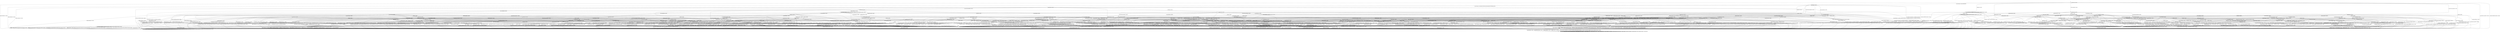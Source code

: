 digraph h17 {
s0 [label="s0"];
s1 [label="s1"];
s2 [label="s2"];
s6 [label="s6"];
s10 [label="s10"];
s11 [label="s11"];
s12 [label="s12"];
s88 [label="s88"];
s3 [label="s3"];
s4 [label="s4"];
s7 [label="s7"];
s8 [label="s8"];
s9 [label="s9"];
s13 [label="s13"];
s24 [label="s24"];
s58 [label="s58"];
s79 [label="s79"];
s80 [label="s80"];
s82 [label="s82"];
s89 [label="s89"];
s90 [label="s90"];
s94 [label="s94"];
s103 [label="s103"];
s5 [label="s5"];
s14 [label="s14"];
s15 [label="s15"];
s25 [label="s25"];
s27 [label="s27"];
s28 [label="s28"];
s35 [label="s35"];
s36 [label="s36"];
s54 [label="s54"];
s59 [label="s59"];
s81 [label="s81"];
s87 [label="s87"];
s91 [label="s91"];
s93 [label="s93"];
s95 [label="s95"];
s97 [label="s97"];
s98 [label="s98"];
s99 [label="s99"];
s100 [label="s100"];
s104 [label="s104"];
s107 [label="s107"];
s16 [label="s16"];
s17 [label="s17"];
s18 [label="s18"];
s26 [label="s26"];
s29 [label="s29"];
s30 [label="s30"];
s37 [label="s37"];
s42 [label="s42"];
s50 [label="s50"];
s51 [label="s51"];
s55 [label="s55"];
s56 [label="s56"];
s60 [label="s60"];
s61 [label="s61"];
s63 [label="s63"];
s66 [label="s66"];
s67 [label="s67"];
s96 [label="s96"];
s101 [label="s101"];
s102 [label="s102"];
s105 [label="s105"];
s108 [label="s108"];
s109 [label="s109"];
s19 [label="s19"];
s20 [label="s20"];
s21 [label="s21"];
s22 [label="s22"];
s23 [label="s23"];
s33 [label="s33"];
s34 [label="s34"];
s38 [label="s38"];
s39 [label="s39"];
s41 [label="s41"];
s43 [label="s43"];
s47 [label="s47"];
s62 [label="s62"];
s64 [label="s64"];
s68 [label="s68"];
s71 [label="s71"];
s76 [label="s76"];
s77 [label="s77"];
s85 [label="s85"];
s92 [label="s92"];
s106 [label="s106"];
s31 [label="s31"];
s32 [label="s32"];
s40 [label="s40"];
s44 [label="s44"];
s45 [label="s45"];
s48 [label="s48"];
s49 [label="s49"];
s52 [label="s52"];
s53 [label="s53"];
s65 [label="s65"];
s70 [label="s70"];
s72 [label="s72"];
s75 [label="s75"];
s83 [label="s83"];
s46 [label="s46"];
s57 [label="s57"];
s69 [label="s69"];
s73 [label="s73"];
s74 [label="s74"];
s84 [label="s84"];
s78 [label="s78"];
s86 [label="s86"];
s0 -> s1 [label="RSA_CLIENT_HELLO / HELLO_VERIFY_REQUEST"];
s0 -> s2 [label="RSA_CLIENT_KEY_EXCHANGE / TIMEOUT"];
s0 -> s10 [label="CHANGE_CIPHER_SPEC / TIMEOUT"];
s0 -> s11 [label="FINISHED / TIMEOUT"];
s0 -> s0 [label="APPLICATION / TIMEOUT"];
s0 -> s88 [label="CERTIFICATE / TIMEOUT"];
s0 -> s12 [label="EMPTY_CERTIFICATE / TIMEOUT"];
s0 -> s11 [label="CERTIFICATE_VERIFY / TIMEOUT"];
s0 -> s6 [label="Alert(WARNING,CLOSE_NOTIFY) / TIMEOUT"];
s0 -> s6 [label="Alert(FATAL,UNEXPECTED_MESSAGE) / TIMEOUT"];
s1 -> s3 [label="RSA_CLIENT_HELLO / SERVER_HELLO,CERTIFICATE,CERTIFICATE_REQUEST,SERVER_HELLO_DONE"];
s1 -> s4 [label="RSA_CLIENT_KEY_EXCHANGE / TIMEOUT"];
s1 -> s10 [label="CHANGE_CIPHER_SPEC / TIMEOUT"];
s1 -> s8 [label="FINISHED / TIMEOUT"];
s1 -> s1 [label="APPLICATION / TIMEOUT"];
s1 -> s58 [label="CERTIFICATE / TIMEOUT"];
s1 -> s13 [label="EMPTY_CERTIFICATE / TIMEOUT"];
s1 -> s8 [label="CERTIFICATE_VERIFY / TIMEOUT"];
s1 -> s6 [label="Alert(WARNING,CLOSE_NOTIFY) / Alert(WARNING,CLOSE_NOTIFY)"];
s1 -> s6 [label="Alert(FATAL,UNEXPECTED_MESSAGE) / TIMEOUT"];
s2 -> s79 [label="RSA_CLIENT_HELLO / TIMEOUT"];
s2 -> s11 [label="RSA_CLIENT_KEY_EXCHANGE / TIMEOUT"];
s2 -> s9 [label="CHANGE_CIPHER_SPEC / TIMEOUT"];
s2 -> s24 [label="FINISHED / TIMEOUT"];
s2 -> s2 [label="APPLICATION / TIMEOUT"];
s2 -> s82 [label="CERTIFICATE / TIMEOUT"];
s2 -> s82 [label="EMPTY_CERTIFICATE / TIMEOUT"];
s2 -> s89 [label="CERTIFICATE_VERIFY / TIMEOUT"];
s2 -> s6 [label="Alert(WARNING,CLOSE_NOTIFY) / TIMEOUT"];
s2 -> s6 [label="Alert(FATAL,UNEXPECTED_MESSAGE) / TIMEOUT"];
s6 -> s7 [label="RSA_CLIENT_HELLO / TIMEOUT"];
s6 -> s7 [label="RSA_CLIENT_KEY_EXCHANGE / TIMEOUT"];
s6 -> s7 [label="CHANGE_CIPHER_SPEC / TIMEOUT"];
s6 -> s7 [label="FINISHED / TIMEOUT"];
s6 -> s7 [label="APPLICATION / TIMEOUT"];
s6 -> s7 [label="CERTIFICATE / TIMEOUT"];
s6 -> s7 [label="EMPTY_CERTIFICATE / TIMEOUT"];
s6 -> s7 [label="CERTIFICATE_VERIFY / TIMEOUT"];
s6 -> s7 [label="Alert(WARNING,CLOSE_NOTIFY) / TIMEOUT"];
s6 -> s7 [label="Alert(FATAL,UNEXPECTED_MESSAGE) / TIMEOUT"];
s10 -> s10 [label="RSA_CLIENT_HELLO / TIMEOUT"];
s10 -> s10 [label="RSA_CLIENT_KEY_EXCHANGE / TIMEOUT"];
s10 -> s10 [label="CHANGE_CIPHER_SPEC / TIMEOUT"];
s10 -> s10 [label="FINISHED / TIMEOUT"];
s10 -> s10 [label="APPLICATION / TIMEOUT"];
s10 -> s10 [label="CERTIFICATE / TIMEOUT"];
s10 -> s10 [label="EMPTY_CERTIFICATE / TIMEOUT"];
s10 -> s10 [label="CERTIFICATE_VERIFY / TIMEOUT"];
s10 -> s10 [label="Alert(WARNING,CLOSE_NOTIFY) / TIMEOUT"];
s10 -> s10 [label="Alert(FATAL,UNEXPECTED_MESSAGE) / TIMEOUT"];
s11 -> s11 [label="RSA_CLIENT_HELLO / TIMEOUT"];
s11 -> s11 [label="RSA_CLIENT_KEY_EXCHANGE / TIMEOUT"];
s11 -> s10 [label="CHANGE_CIPHER_SPEC / TIMEOUT"];
s11 -> s11 [label="FINISHED / TIMEOUT"];
s11 -> s11 [label="APPLICATION / TIMEOUT"];
s11 -> s11 [label="CERTIFICATE / TIMEOUT"];
s11 -> s11 [label="EMPTY_CERTIFICATE / TIMEOUT"];
s11 -> s11 [label="CERTIFICATE_VERIFY / TIMEOUT"];
s11 -> s6 [label="Alert(WARNING,CLOSE_NOTIFY) / TIMEOUT"];
s11 -> s6 [label="Alert(FATAL,UNEXPECTED_MESSAGE) / TIMEOUT"];
s12 -> s80 [label="RSA_CLIENT_HELLO / TIMEOUT"];
s12 -> s82 [label="RSA_CLIENT_KEY_EXCHANGE / TIMEOUT"];
s12 -> s9 [label="CHANGE_CIPHER_SPEC / TIMEOUT"];
s12 -> s90 [label="FINISHED / TIMEOUT"];
s12 -> s12 [label="APPLICATION / TIMEOUT"];
s12 -> s11 [label="CERTIFICATE / TIMEOUT"];
s12 -> s11 [label="EMPTY_CERTIFICATE / TIMEOUT"];
s12 -> s94 [label="CERTIFICATE_VERIFY / TIMEOUT"];
s12 -> s6 [label="Alert(WARNING,CLOSE_NOTIFY) / TIMEOUT"];
s12 -> s6 [label="Alert(FATAL,UNEXPECTED_MESSAGE) / TIMEOUT"];
s88 -> s88 [label="RSA_CLIENT_HELLO / TIMEOUT"];
s88 -> s88 [label="RSA_CLIENT_KEY_EXCHANGE / TIMEOUT"];
s88 -> s10 [label="CHANGE_CIPHER_SPEC / TIMEOUT"];
s88 -> s103 [label="FINISHED / TIMEOUT"];
s88 -> s88 [label="APPLICATION / TIMEOUT"];
s88 -> s11 [label="CERTIFICATE / TIMEOUT"];
s88 -> s11 [label="EMPTY_CERTIFICATE / TIMEOUT"];
s88 -> s94 [label="CERTIFICATE_VERIFY / TIMEOUT"];
s88 -> s6 [label="Alert(WARNING,CLOSE_NOTIFY) / TIMEOUT"];
s88 -> s6 [label="Alert(FATAL,UNEXPECTED_MESSAGE) / TIMEOUT"];
s3 -> s6 [label="RSA_CLIENT_HELLO / Alert(FATAL,UNEXPECTED_MESSAGE)"];
s3 -> s14 [label="RSA_CLIENT_KEY_EXCHANGE / TIMEOUT"];
s3 -> s10 [label="CHANGE_CIPHER_SPEC / TIMEOUT"];
s3 -> s8 [label="FINISHED / TIMEOUT"];
s3 -> s3 [label="APPLICATION / TIMEOUT"];
s3 -> s107 [label="CERTIFICATE / TIMEOUT"];
s3 -> s15 [label="EMPTY_CERTIFICATE / TIMEOUT"];
s3 -> s8 [label="CERTIFICATE_VERIFY / TIMEOUT"];
s3 -> s6 [label="Alert(WARNING,CLOSE_NOTIFY) / Alert(WARNING,CLOSE_NOTIFY)"];
s3 -> s6 [label="Alert(FATAL,UNEXPECTED_MESSAGE) / TIMEOUT"];
s4 -> s27 [label="RSA_CLIENT_HELLO / TIMEOUT"];
s4 -> s8 [label="RSA_CLIENT_KEY_EXCHANGE / TIMEOUT"];
s4 -> s5 [label="CHANGE_CIPHER_SPEC / TIMEOUT"];
s4 -> s25 [label="FINISHED / TIMEOUT"];
s4 -> s4 [label="APPLICATION / TIMEOUT"];
s4 -> s35 [label="CERTIFICATE / TIMEOUT"];
s4 -> s35 [label="EMPTY_CERTIFICATE / TIMEOUT"];
s4 -> s54 [label="CERTIFICATE_VERIFY / TIMEOUT"];
s4 -> s6 [label="Alert(WARNING,CLOSE_NOTIFY) / Alert(WARNING,CLOSE_NOTIFY)"];
s4 -> s6 [label="Alert(FATAL,UNEXPECTED_MESSAGE) / TIMEOUT"];
s7 -> s7 [label="RSA_CLIENT_HELLO / SOCKET_CLOSED"];
s7 -> s7 [label="RSA_CLIENT_KEY_EXCHANGE / SOCKET_CLOSED"];
s7 -> s7 [label="CHANGE_CIPHER_SPEC / SOCKET_CLOSED"];
s7 -> s7 [label="FINISHED / SOCKET_CLOSED"];
s7 -> s7 [label="APPLICATION / SOCKET_CLOSED"];
s7 -> s7 [label="CERTIFICATE / SOCKET_CLOSED"];
s7 -> s7 [label="EMPTY_CERTIFICATE / SOCKET_CLOSED"];
s7 -> s7 [label="CERTIFICATE_VERIFY / SOCKET_CLOSED"];
s7 -> s7 [label="Alert(WARNING,CLOSE_NOTIFY) / SOCKET_CLOSED"];
s7 -> s7 [label="Alert(FATAL,UNEXPECTED_MESSAGE) / SOCKET_CLOSED"];
s8 -> s8 [label="RSA_CLIENT_HELLO / TIMEOUT"];
s8 -> s8 [label="RSA_CLIENT_KEY_EXCHANGE / TIMEOUT"];
s8 -> s10 [label="CHANGE_CIPHER_SPEC / TIMEOUT"];
s8 -> s8 [label="FINISHED / TIMEOUT"];
s8 -> s8 [label="APPLICATION / TIMEOUT"];
s8 -> s8 [label="CERTIFICATE / TIMEOUT"];
s8 -> s8 [label="EMPTY_CERTIFICATE / TIMEOUT"];
s8 -> s8 [label="CERTIFICATE_VERIFY / TIMEOUT"];
s8 -> s6 [label="Alert(WARNING,CLOSE_NOTIFY) / Alert(WARNING,CLOSE_NOTIFY)"];
s8 -> s6 [label="Alert(FATAL,UNEXPECTED_MESSAGE) / TIMEOUT"];
s9 -> s6 [label="RSA_CLIENT_HELLO / TIMEOUT"];
s9 -> s6 [label="RSA_CLIENT_KEY_EXCHANGE / TIMEOUT"];
s9 -> s10 [label="CHANGE_CIPHER_SPEC / TIMEOUT"];
s9 -> s6 [label="FINISHED / TIMEOUT"];
s9 -> s9 [label="APPLICATION / TIMEOUT"];
s9 -> s6 [label="CERTIFICATE / TIMEOUT"];
s9 -> s6 [label="EMPTY_CERTIFICATE / TIMEOUT"];
s9 -> s6 [label="CERTIFICATE_VERIFY / TIMEOUT"];
s9 -> s9 [label="Alert(WARNING,CLOSE_NOTIFY) / TIMEOUT"];
s9 -> s9 [label="Alert(FATAL,UNEXPECTED_MESSAGE) / TIMEOUT"];
s13 -> s28 [label="RSA_CLIENT_HELLO / TIMEOUT"];
s13 -> s35 [label="RSA_CLIENT_KEY_EXCHANGE / TIMEOUT"];
s13 -> s5 [label="CHANGE_CIPHER_SPEC / TIMEOUT"];
s13 -> s36 [label="FINISHED / TIMEOUT"];
s13 -> s13 [label="APPLICATION / TIMEOUT"];
s13 -> s8 [label="CERTIFICATE / TIMEOUT"];
s13 -> s8 [label="EMPTY_CERTIFICATE / TIMEOUT"];
s13 -> s59 [label="CERTIFICATE_VERIFY / TIMEOUT"];
s13 -> s6 [label="Alert(WARNING,CLOSE_NOTIFY) / Alert(WARNING,CLOSE_NOTIFY)"];
s13 -> s6 [label="Alert(FATAL,UNEXPECTED_MESSAGE) / TIMEOUT"];
s24 -> s81 [label="RSA_CLIENT_HELLO / TIMEOUT"];
s24 -> s11 [label="RSA_CLIENT_KEY_EXCHANGE / TIMEOUT"];
s24 -> s9 [label="CHANGE_CIPHER_SPEC / TIMEOUT"];
s24 -> s11 [label="FINISHED / TIMEOUT"];
s24 -> s24 [label="APPLICATION / TIMEOUT"];
s24 -> s91 [label="CERTIFICATE / TIMEOUT"];
s24 -> s91 [label="EMPTY_CERTIFICATE / TIMEOUT"];
s24 -> s98 [label="CERTIFICATE_VERIFY / TIMEOUT"];
s24 -> s6 [label="Alert(WARNING,CLOSE_NOTIFY) / TIMEOUT"];
s24 -> s6 [label="Alert(FATAL,UNEXPECTED_MESSAGE) / TIMEOUT"];
s58 -> s58 [label="RSA_CLIENT_HELLO / TIMEOUT"];
s58 -> s107 [label="RSA_CLIENT_KEY_EXCHANGE / TIMEOUT"];
s58 -> s10 [label="CHANGE_CIPHER_SPEC / TIMEOUT"];
s58 -> s93 [label="FINISHED / TIMEOUT"];
s58 -> s58 [label="APPLICATION / TIMEOUT"];
s58 -> s8 [label="CERTIFICATE / TIMEOUT"];
s58 -> s8 [label="EMPTY_CERTIFICATE / TIMEOUT"];
s58 -> s59 [label="CERTIFICATE_VERIFY / TIMEOUT"];
s58 -> s6 [label="Alert(WARNING,CLOSE_NOTIFY) / Alert(WARNING,CLOSE_NOTIFY)"];
s58 -> s6 [label="Alert(FATAL,UNEXPECTED_MESSAGE) / TIMEOUT"];
s79 -> s11 [label="RSA_CLIENT_HELLO / TIMEOUT"];
s79 -> s11 [label="RSA_CLIENT_KEY_EXCHANGE / TIMEOUT"];
s79 -> s9 [label="CHANGE_CIPHER_SPEC / TIMEOUT"];
s79 -> s81 [label="FINISHED / TIMEOUT"];
s79 -> s79 [label="APPLICATION / TIMEOUT"];
s79 -> s87 [label="CERTIFICATE / TIMEOUT"];
s79 -> s87 [label="EMPTY_CERTIFICATE / TIMEOUT"];
s79 -> s99 [label="CERTIFICATE_VERIFY / TIMEOUT"];
s79 -> s6 [label="Alert(WARNING,CLOSE_NOTIFY) / TIMEOUT"];
s79 -> s6 [label="Alert(FATAL,UNEXPECTED_MESSAGE) / TIMEOUT"];
s80 -> s11 [label="RSA_CLIENT_HELLO / TIMEOUT"];
s80 -> s87 [label="RSA_CLIENT_KEY_EXCHANGE / TIMEOUT"];
s80 -> s9 [label="CHANGE_CIPHER_SPEC / TIMEOUT"];
s80 -> s95 [label="FINISHED / TIMEOUT"];
s80 -> s80 [label="APPLICATION / TIMEOUT"];
s80 -> s11 [label="CERTIFICATE / TIMEOUT"];
s80 -> s11 [label="EMPTY_CERTIFICATE / TIMEOUT"];
s80 -> s100 [label="CERTIFICATE_VERIFY / TIMEOUT"];
s80 -> s6 [label="Alert(WARNING,CLOSE_NOTIFY) / TIMEOUT"];
s80 -> s6 [label="Alert(FATAL,UNEXPECTED_MESSAGE) / TIMEOUT"];
s82 -> s87 [label="RSA_CLIENT_HELLO / TIMEOUT"];
s82 -> s11 [label="RSA_CLIENT_KEY_EXCHANGE / TIMEOUT"];
s82 -> s9 [label="CHANGE_CIPHER_SPEC / TIMEOUT"];
s82 -> s91 [label="FINISHED / TIMEOUT"];
s82 -> s82 [label="APPLICATION / TIMEOUT"];
s82 -> s11 [label="CERTIFICATE / TIMEOUT"];
s82 -> s11 [label="EMPTY_CERTIFICATE / TIMEOUT"];
s82 -> s97 [label="CERTIFICATE_VERIFY / TIMEOUT"];
s82 -> s6 [label="Alert(WARNING,CLOSE_NOTIFY) / TIMEOUT"];
s82 -> s6 [label="Alert(FATAL,UNEXPECTED_MESSAGE) / TIMEOUT"];
s89 -> s99 [label="RSA_CLIENT_HELLO / TIMEOUT"];
s89 -> s11 [label="RSA_CLIENT_KEY_EXCHANGE / TIMEOUT"];
s89 -> s9 [label="CHANGE_CIPHER_SPEC / TIMEOUT"];
s89 -> s98 [label="FINISHED / TIMEOUT"];
s89 -> s89 [label="APPLICATION / TIMEOUT"];
s89 -> s97 [label="CERTIFICATE / TIMEOUT"];
s89 -> s97 [label="EMPTY_CERTIFICATE / TIMEOUT"];
s89 -> s11 [label="CERTIFICATE_VERIFY / TIMEOUT"];
s89 -> s6 [label="Alert(WARNING,CLOSE_NOTIFY) / TIMEOUT"];
s89 -> s6 [label="Alert(FATAL,UNEXPECTED_MESSAGE) / TIMEOUT"];
s90 -> s95 [label="RSA_CLIENT_HELLO / TIMEOUT"];
s90 -> s91 [label="RSA_CLIENT_KEY_EXCHANGE / TIMEOUT"];
s90 -> s9 [label="CHANGE_CIPHER_SPEC / TIMEOUT"];
s90 -> s11 [label="FINISHED / TIMEOUT"];
s90 -> s90 [label="APPLICATION / TIMEOUT"];
s90 -> s11 [label="CERTIFICATE / TIMEOUT"];
s90 -> s11 [label="EMPTY_CERTIFICATE / TIMEOUT"];
s90 -> s104 [label="CERTIFICATE_VERIFY / TIMEOUT"];
s90 -> s6 [label="Alert(WARNING,CLOSE_NOTIFY) / TIMEOUT"];
s90 -> s6 [label="Alert(FATAL,UNEXPECTED_MESSAGE) / TIMEOUT"];
s94 -> s100 [label="RSA_CLIENT_HELLO / TIMEOUT"];
s94 -> s97 [label="RSA_CLIENT_KEY_EXCHANGE / TIMEOUT"];
s94 -> s9 [label="CHANGE_CIPHER_SPEC / TIMEOUT"];
s94 -> s104 [label="FINISHED / TIMEOUT"];
s94 -> s94 [label="APPLICATION / TIMEOUT"];
s94 -> s11 [label="CERTIFICATE / TIMEOUT"];
s94 -> s11 [label="EMPTY_CERTIFICATE / TIMEOUT"];
s94 -> s11 [label="CERTIFICATE_VERIFY / TIMEOUT"];
s94 -> s6 [label="Alert(WARNING,CLOSE_NOTIFY) / TIMEOUT"];
s94 -> s6 [label="Alert(FATAL,UNEXPECTED_MESSAGE) / TIMEOUT"];
s103 -> s103 [label="RSA_CLIENT_HELLO / TIMEOUT"];
s103 -> s103 [label="RSA_CLIENT_KEY_EXCHANGE / TIMEOUT"];
s103 -> s10 [label="CHANGE_CIPHER_SPEC / TIMEOUT"];
s103 -> s11 [label="FINISHED / TIMEOUT"];
s103 -> s103 [label="APPLICATION / TIMEOUT"];
s103 -> s11 [label="CERTIFICATE / TIMEOUT"];
s103 -> s11 [label="EMPTY_CERTIFICATE / TIMEOUT"];
s103 -> s104 [label="CERTIFICATE_VERIFY / TIMEOUT"];
s103 -> s6 [label="Alert(WARNING,CLOSE_NOTIFY) / TIMEOUT"];
s103 -> s6 [label="Alert(FATAL,UNEXPECTED_MESSAGE) / TIMEOUT"];
s5 -> s6 [label="RSA_CLIENT_HELLO / Alert(FATAL,UNEXPECTED_MESSAGE)"];
s5 -> s6 [label="RSA_CLIENT_KEY_EXCHANGE / Alert(FATAL,UNEXPECTED_MESSAGE)"];
s5 -> s10 [label="CHANGE_CIPHER_SPEC / TIMEOUT"];
s5 -> s6 [label="FINISHED / Alert(FATAL,UNEXPECTED_MESSAGE)"];
s5 -> s5 [label="APPLICATION / TIMEOUT"];
s5 -> s6 [label="CERTIFICATE / Alert(FATAL,UNEXPECTED_MESSAGE)"];
s5 -> s6 [label="EMPTY_CERTIFICATE / Alert(FATAL,UNEXPECTED_MESSAGE)"];
s5 -> s6 [label="CERTIFICATE_VERIFY / Alert(FATAL,UNEXPECTED_MESSAGE)"];
s5 -> s5 [label="Alert(WARNING,CLOSE_NOTIFY) / TIMEOUT"];
s5 -> s5 [label="Alert(FATAL,UNEXPECTED_MESSAGE) / TIMEOUT"];
s14 -> s27 [label="RSA_CLIENT_HELLO / TIMEOUT"];
s14 -> s8 [label="RSA_CLIENT_KEY_EXCHANGE / TIMEOUT"];
s14 -> s16 [label="CHANGE_CIPHER_SPEC / TIMEOUT"];
s14 -> s25 [label="FINISHED / TIMEOUT"];
s14 -> s14 [label="APPLICATION / TIMEOUT"];
s14 -> s29 [label="CERTIFICATE / TIMEOUT"];
s14 -> s26 [label="EMPTY_CERTIFICATE / TIMEOUT"];
s14 -> s17 [label="CERTIFICATE_VERIFY / TIMEOUT"];
s14 -> s6 [label="Alert(WARNING,CLOSE_NOTIFY) / Alert(WARNING,CLOSE_NOTIFY)"];
s14 -> s6 [label="Alert(FATAL,UNEXPECTED_MESSAGE) / TIMEOUT"];
s15 -> s30 [label="RSA_CLIENT_HELLO / TIMEOUT"];
s15 -> s26 [label="RSA_CLIENT_KEY_EXCHANGE / TIMEOUT"];
s15 -> s18 [label="CHANGE_CIPHER_SPEC / TIMEOUT"];
s15 -> s37 [label="FINISHED / TIMEOUT"];
s15 -> s15 [label="APPLICATION / TIMEOUT"];
s15 -> s8 [label="CERTIFICATE / TIMEOUT"];
s15 -> s8 [label="EMPTY_CERTIFICATE / TIMEOUT"];
s15 -> s60 [label="CERTIFICATE_VERIFY / TIMEOUT"];
s15 -> s6 [label="Alert(WARNING,CLOSE_NOTIFY) / Alert(WARNING,CLOSE_NOTIFY)"];
s15 -> s6 [label="Alert(FATAL,UNEXPECTED_MESSAGE) / TIMEOUT"];
s25 -> s50 [label="RSA_CLIENT_HELLO / TIMEOUT"];
s25 -> s8 [label="RSA_CLIENT_KEY_EXCHANGE / TIMEOUT"];
s25 -> s5 [label="CHANGE_CIPHER_SPEC / TIMEOUT"];
s25 -> s8 [label="FINISHED / TIMEOUT"];
s25 -> s25 [label="APPLICATION / TIMEOUT"];
s25 -> s55 [label="CERTIFICATE / TIMEOUT"];
s25 -> s55 [label="EMPTY_CERTIFICATE / TIMEOUT"];
s25 -> s61 [label="CERTIFICATE_VERIFY / TIMEOUT"];
s25 -> s6 [label="Alert(WARNING,CLOSE_NOTIFY) / Alert(WARNING,CLOSE_NOTIFY)"];
s25 -> s6 [label="Alert(FATAL,UNEXPECTED_MESSAGE) / TIMEOUT"];
s27 -> s8 [label="RSA_CLIENT_HELLO / TIMEOUT"];
s27 -> s8 [label="RSA_CLIENT_KEY_EXCHANGE / TIMEOUT"];
s27 -> s5 [label="CHANGE_CIPHER_SPEC / TIMEOUT"];
s27 -> s50 [label="FINISHED / TIMEOUT"];
s27 -> s27 [label="APPLICATION / TIMEOUT"];
s27 -> s51 [label="CERTIFICATE / TIMEOUT"];
s27 -> s51 [label="EMPTY_CERTIFICATE / TIMEOUT"];
s27 -> s56 [label="CERTIFICATE_VERIFY / TIMEOUT"];
s27 -> s6 [label="Alert(WARNING,CLOSE_NOTIFY) / Alert(WARNING,CLOSE_NOTIFY)"];
s27 -> s6 [label="Alert(FATAL,UNEXPECTED_MESSAGE) / TIMEOUT"];
s28 -> s8 [label="RSA_CLIENT_HELLO / TIMEOUT"];
s28 -> s51 [label="RSA_CLIENT_KEY_EXCHANGE / TIMEOUT"];
s28 -> s5 [label="CHANGE_CIPHER_SPEC / TIMEOUT"];
s28 -> s42 [label="FINISHED / TIMEOUT"];
s28 -> s28 [label="APPLICATION / TIMEOUT"];
s28 -> s8 [label="CERTIFICATE / TIMEOUT"];
s28 -> s8 [label="EMPTY_CERTIFICATE / TIMEOUT"];
s28 -> s63 [label="CERTIFICATE_VERIFY / TIMEOUT"];
s28 -> s6 [label="Alert(WARNING,CLOSE_NOTIFY) / Alert(WARNING,CLOSE_NOTIFY)"];
s28 -> s6 [label="Alert(FATAL,UNEXPECTED_MESSAGE) / TIMEOUT"];
s35 -> s51 [label="RSA_CLIENT_HELLO / TIMEOUT"];
s35 -> s8 [label="RSA_CLIENT_KEY_EXCHANGE / TIMEOUT"];
s35 -> s5 [label="CHANGE_CIPHER_SPEC / TIMEOUT"];
s35 -> s55 [label="FINISHED / TIMEOUT"];
s35 -> s35 [label="APPLICATION / TIMEOUT"];
s35 -> s8 [label="CERTIFICATE / TIMEOUT"];
s35 -> s8 [label="EMPTY_CERTIFICATE / TIMEOUT"];
s35 -> s66 [label="CERTIFICATE_VERIFY / TIMEOUT"];
s35 -> s6 [label="Alert(WARNING,CLOSE_NOTIFY) / Alert(WARNING,CLOSE_NOTIFY)"];
s35 -> s6 [label="Alert(FATAL,UNEXPECTED_MESSAGE) / TIMEOUT"];
s36 -> s42 [label="RSA_CLIENT_HELLO / TIMEOUT"];
s36 -> s55 [label="RSA_CLIENT_KEY_EXCHANGE / TIMEOUT"];
s36 -> s5 [label="CHANGE_CIPHER_SPEC / TIMEOUT"];
s36 -> s8 [label="FINISHED / TIMEOUT"];
s36 -> s36 [label="APPLICATION / TIMEOUT"];
s36 -> s8 [label="CERTIFICATE / TIMEOUT"];
s36 -> s8 [label="EMPTY_CERTIFICATE / TIMEOUT"];
s36 -> s67 [label="CERTIFICATE_VERIFY / TIMEOUT"];
s36 -> s6 [label="Alert(WARNING,CLOSE_NOTIFY) / Alert(WARNING,CLOSE_NOTIFY)"];
s36 -> s6 [label="Alert(FATAL,UNEXPECTED_MESSAGE) / TIMEOUT"];
s54 -> s56 [label="RSA_CLIENT_HELLO / TIMEOUT"];
s54 -> s8 [label="RSA_CLIENT_KEY_EXCHANGE / TIMEOUT"];
s54 -> s5 [label="CHANGE_CIPHER_SPEC / TIMEOUT"];
s54 -> s61 [label="FINISHED / TIMEOUT"];
s54 -> s54 [label="APPLICATION / TIMEOUT"];
s54 -> s66 [label="CERTIFICATE / TIMEOUT"];
s54 -> s66 [label="EMPTY_CERTIFICATE / TIMEOUT"];
s54 -> s8 [label="CERTIFICATE_VERIFY / TIMEOUT"];
s54 -> s6 [label="Alert(WARNING,CLOSE_NOTIFY) / Alert(WARNING,CLOSE_NOTIFY)"];
s54 -> s6 [label="Alert(FATAL,UNEXPECTED_MESSAGE) / TIMEOUT"];
s59 -> s63 [label="RSA_CLIENT_HELLO / TIMEOUT"];
s59 -> s66 [label="RSA_CLIENT_KEY_EXCHANGE / TIMEOUT"];
s59 -> s5 [label="CHANGE_CIPHER_SPEC / TIMEOUT"];
s59 -> s67 [label="FINISHED / TIMEOUT"];
s59 -> s59 [label="APPLICATION / TIMEOUT"];
s59 -> s8 [label="CERTIFICATE / TIMEOUT"];
s59 -> s8 [label="EMPTY_CERTIFICATE / TIMEOUT"];
s59 -> s8 [label="CERTIFICATE_VERIFY / TIMEOUT"];
s59 -> s6 [label="Alert(WARNING,CLOSE_NOTIFY) / Alert(WARNING,CLOSE_NOTIFY)"];
s59 -> s6 [label="Alert(FATAL,UNEXPECTED_MESSAGE) / TIMEOUT"];
s81 -> s11 [label="RSA_CLIENT_HELLO / TIMEOUT"];
s81 -> s11 [label="RSA_CLIENT_KEY_EXCHANGE / TIMEOUT"];
s81 -> s9 [label="CHANGE_CIPHER_SPEC / TIMEOUT"];
s81 -> s11 [label="FINISHED / TIMEOUT"];
s81 -> s81 [label="APPLICATION / TIMEOUT"];
s81 -> s96 [label="CERTIFICATE / TIMEOUT"];
s81 -> s96 [label="EMPTY_CERTIFICATE / TIMEOUT"];
s81 -> s101 [label="CERTIFICATE_VERIFY / TIMEOUT"];
s81 -> s6 [label="Alert(WARNING,CLOSE_NOTIFY) / TIMEOUT"];
s81 -> s6 [label="Alert(FATAL,UNEXPECTED_MESSAGE) / TIMEOUT"];
s87 -> s11 [label="RSA_CLIENT_HELLO / TIMEOUT"];
s87 -> s11 [label="RSA_CLIENT_KEY_EXCHANGE / TIMEOUT"];
s87 -> s9 [label="CHANGE_CIPHER_SPEC / TIMEOUT"];
s87 -> s96 [label="FINISHED / TIMEOUT"];
s87 -> s87 [label="APPLICATION / TIMEOUT"];
s87 -> s11 [label="CERTIFICATE / TIMEOUT"];
s87 -> s11 [label="EMPTY_CERTIFICATE / TIMEOUT"];
s87 -> s102 [label="CERTIFICATE_VERIFY / TIMEOUT"];
s87 -> s6 [label="Alert(WARNING,CLOSE_NOTIFY) / TIMEOUT"];
s87 -> s6 [label="Alert(FATAL,UNEXPECTED_MESSAGE) / TIMEOUT"];
s91 -> s96 [label="RSA_CLIENT_HELLO / TIMEOUT"];
s91 -> s11 [label="RSA_CLIENT_KEY_EXCHANGE / TIMEOUT"];
s91 -> s9 [label="CHANGE_CIPHER_SPEC / TIMEOUT"];
s91 -> s11 [label="FINISHED / TIMEOUT"];
s91 -> s91 [label="APPLICATION / TIMEOUT"];
s91 -> s11 [label="CERTIFICATE / TIMEOUT"];
s91 -> s11 [label="EMPTY_CERTIFICATE / TIMEOUT"];
s91 -> s105 [label="CERTIFICATE_VERIFY / TIMEOUT"];
s91 -> s6 [label="Alert(WARNING,CLOSE_NOTIFY) / TIMEOUT"];
s91 -> s6 [label="Alert(FATAL,UNEXPECTED_MESSAGE) / TIMEOUT"];
s93 -> s93 [label="RSA_CLIENT_HELLO / TIMEOUT"];
s93 -> s108 [label="RSA_CLIENT_KEY_EXCHANGE / TIMEOUT"];
s93 -> s10 [label="CHANGE_CIPHER_SPEC / TIMEOUT"];
s93 -> s8 [label="FINISHED / TIMEOUT"];
s93 -> s93 [label="APPLICATION / TIMEOUT"];
s93 -> s8 [label="CERTIFICATE / TIMEOUT"];
s93 -> s8 [label="EMPTY_CERTIFICATE / TIMEOUT"];
s93 -> s67 [label="CERTIFICATE_VERIFY / TIMEOUT"];
s93 -> s6 [label="Alert(WARNING,CLOSE_NOTIFY) / Alert(WARNING,CLOSE_NOTIFY)"];
s93 -> s6 [label="Alert(FATAL,UNEXPECTED_MESSAGE) / TIMEOUT"];
s95 -> s11 [label="RSA_CLIENT_HELLO / TIMEOUT"];
s95 -> s96 [label="RSA_CLIENT_KEY_EXCHANGE / TIMEOUT"];
s95 -> s9 [label="CHANGE_CIPHER_SPEC / TIMEOUT"];
s95 -> s11 [label="FINISHED / TIMEOUT"];
s95 -> s95 [label="APPLICATION / TIMEOUT"];
s95 -> s11 [label="CERTIFICATE / TIMEOUT"];
s95 -> s11 [label="EMPTY_CERTIFICATE / TIMEOUT"];
s95 -> s95 [label="CERTIFICATE_VERIFY / TIMEOUT"];
s95 -> s6 [label="Alert(WARNING,CLOSE_NOTIFY) / TIMEOUT"];
s95 -> s6 [label="Alert(FATAL,UNEXPECTED_MESSAGE) / TIMEOUT"];
s97 -> s102 [label="RSA_CLIENT_HELLO / TIMEOUT"];
s97 -> s11 [label="RSA_CLIENT_KEY_EXCHANGE / TIMEOUT"];
s97 -> s9 [label="CHANGE_CIPHER_SPEC / TIMEOUT"];
s97 -> s105 [label="FINISHED / TIMEOUT"];
s97 -> s97 [label="APPLICATION / TIMEOUT"];
s97 -> s11 [label="CERTIFICATE / TIMEOUT"];
s97 -> s11 [label="EMPTY_CERTIFICATE / TIMEOUT"];
s97 -> s11 [label="CERTIFICATE_VERIFY / TIMEOUT"];
s97 -> s6 [label="Alert(WARNING,CLOSE_NOTIFY) / TIMEOUT"];
s97 -> s6 [label="Alert(FATAL,UNEXPECTED_MESSAGE) / TIMEOUT"];
s98 -> s101 [label="RSA_CLIENT_HELLO / TIMEOUT"];
s98 -> s11 [label="RSA_CLIENT_KEY_EXCHANGE / TIMEOUT"];
s98 -> s9 [label="CHANGE_CIPHER_SPEC / TIMEOUT"];
s98 -> s11 [label="FINISHED / TIMEOUT"];
s98 -> s98 [label="APPLICATION / TIMEOUT"];
s98 -> s105 [label="CERTIFICATE / TIMEOUT"];
s98 -> s105 [label="EMPTY_CERTIFICATE / TIMEOUT"];
s98 -> s11 [label="CERTIFICATE_VERIFY / TIMEOUT"];
s98 -> s6 [label="Alert(WARNING,CLOSE_NOTIFY) / TIMEOUT"];
s98 -> s6 [label="Alert(FATAL,UNEXPECTED_MESSAGE) / TIMEOUT"];
s99 -> s11 [label="RSA_CLIENT_HELLO / TIMEOUT"];
s99 -> s11 [label="RSA_CLIENT_KEY_EXCHANGE / TIMEOUT"];
s99 -> s9 [label="CHANGE_CIPHER_SPEC / TIMEOUT"];
s99 -> s101 [label="FINISHED / TIMEOUT"];
s99 -> s99 [label="APPLICATION / TIMEOUT"];
s99 -> s102 [label="CERTIFICATE / TIMEOUT"];
s99 -> s102 [label="EMPTY_CERTIFICATE / TIMEOUT"];
s99 -> s11 [label="CERTIFICATE_VERIFY / TIMEOUT"];
s99 -> s6 [label="Alert(WARNING,CLOSE_NOTIFY) / TIMEOUT"];
s99 -> s6 [label="Alert(FATAL,UNEXPECTED_MESSAGE) / TIMEOUT"];
s100 -> s11 [label="RSA_CLIENT_HELLO / TIMEOUT"];
s100 -> s102 [label="RSA_CLIENT_KEY_EXCHANGE / TIMEOUT"];
s100 -> s9 [label="CHANGE_CIPHER_SPEC / TIMEOUT"];
s100 -> s95 [label="FINISHED / TIMEOUT"];
s100 -> s100 [label="APPLICATION / TIMEOUT"];
s100 -> s11 [label="CERTIFICATE / TIMEOUT"];
s100 -> s11 [label="EMPTY_CERTIFICATE / TIMEOUT"];
s100 -> s11 [label="CERTIFICATE_VERIFY / TIMEOUT"];
s100 -> s6 [label="Alert(WARNING,CLOSE_NOTIFY) / TIMEOUT"];
s100 -> s6 [label="Alert(FATAL,UNEXPECTED_MESSAGE) / TIMEOUT"];
s104 -> s95 [label="RSA_CLIENT_HELLO / TIMEOUT"];
s104 -> s105 [label="RSA_CLIENT_KEY_EXCHANGE / TIMEOUT"];
s104 -> s9 [label="CHANGE_CIPHER_SPEC / TIMEOUT"];
s104 -> s11 [label="FINISHED / TIMEOUT"];
s104 -> s104 [label="APPLICATION / TIMEOUT"];
s104 -> s11 [label="CERTIFICATE / TIMEOUT"];
s104 -> s11 [label="EMPTY_CERTIFICATE / TIMEOUT"];
s104 -> s11 [label="CERTIFICATE_VERIFY / TIMEOUT"];
s104 -> s6 [label="Alert(WARNING,CLOSE_NOTIFY) / TIMEOUT"];
s104 -> s6 [label="Alert(FATAL,UNEXPECTED_MESSAGE) / TIMEOUT"];
s107 -> s58 [label="RSA_CLIENT_HELLO / TIMEOUT"];
s107 -> s109 [label="RSA_CLIENT_KEY_EXCHANGE / TIMEOUT"];
s107 -> s10 [label="CHANGE_CIPHER_SPEC / TIMEOUT"];
s107 -> s93 [label="FINISHED / TIMEOUT"];
s107 -> s107 [label="APPLICATION / TIMEOUT"];
s107 -> s8 [label="CERTIFICATE / TIMEOUT"];
s107 -> s8 [label="EMPTY_CERTIFICATE / TIMEOUT"];
s107 -> s66 [label="CERTIFICATE_VERIFY / TIMEOUT"];
s107 -> s6 [label="Alert(WARNING,CLOSE_NOTIFY) / Alert(WARNING,CLOSE_NOTIFY)"];
s107 -> s6 [label="Alert(FATAL,UNEXPECTED_MESSAGE) / TIMEOUT"];
s16 -> s19 [label="RSA_CLIENT_HELLO / TIMEOUT"];
s16 -> s8 [label="RSA_CLIENT_KEY_EXCHANGE / TIMEOUT"];
s16 -> s10 [label="CHANGE_CIPHER_SPEC / TIMEOUT"];
s16 -> s20 [label="FINISHED / CHANGE_CIPHER_SPEC,FINISHED,CHANGE_CIPHER_SPEC,FINISHED"];
s16 -> s16 [label="APPLICATION / TIMEOUT"];
s16 -> s38 [label="CERTIFICATE / TIMEOUT"];
s16 -> s47 [label="EMPTY_CERTIFICATE / TIMEOUT"];
s16 -> s21 [label="CERTIFICATE_VERIFY / TIMEOUT"];
s16 -> s16 [label="Alert(WARNING,CLOSE_NOTIFY) / TIMEOUT"];
s16 -> s16 [label="Alert(FATAL,UNEXPECTED_MESSAGE) / TIMEOUT"];
s17 -> s17 [label="RSA_CLIENT_HELLO / TIMEOUT"];
s17 -> s8 [label="RSA_CLIENT_KEY_EXCHANGE / TIMEOUT"];
s17 -> s22 [label="CHANGE_CIPHER_SPEC / TIMEOUT"];
s17 -> s23 [label="FINISHED / TIMEOUT"];
s17 -> s17 [label="APPLICATION / TIMEOUT"];
s17 -> s39 [label="CERTIFICATE / TIMEOUT"];
s17 -> s39 [label="EMPTY_CERTIFICATE / TIMEOUT"];
s17 -> s8 [label="CERTIFICATE_VERIFY / TIMEOUT"];
s17 -> s6 [label="Alert(WARNING,CLOSE_NOTIFY) / Alert(WARNING,CLOSE_NOTIFY)"];
s17 -> s6 [label="Alert(FATAL,UNEXPECTED_MESSAGE) / TIMEOUT"];
s18 -> s6 [label="RSA_CLIENT_HELLO / Alert(FATAL,BAD_CERTIFICATE)"];
s18 -> s6 [label="RSA_CLIENT_KEY_EXCHANGE / Alert(FATAL,BAD_CERTIFICATE)"];
s18 -> s10 [label="CHANGE_CIPHER_SPEC / TIMEOUT"];
s18 -> s6 [label="FINISHED / Alert(FATAL,BAD_CERTIFICATE)"];
s18 -> s18 [label="APPLICATION / TIMEOUT"];
s18 -> s6 [label="CERTIFICATE / Alert(FATAL,BAD_CERTIFICATE)"];
s18 -> s6 [label="EMPTY_CERTIFICATE / Alert(FATAL,BAD_CERTIFICATE)"];
s18 -> s6 [label="CERTIFICATE_VERIFY / Alert(FATAL,BAD_CERTIFICATE)"];
s18 -> s18 [label="Alert(WARNING,CLOSE_NOTIFY) / TIMEOUT"];
s18 -> s18 [label="Alert(FATAL,UNEXPECTED_MESSAGE) / TIMEOUT"];
s26 -> s33 [label="RSA_CLIENT_HELLO / TIMEOUT"];
s26 -> s8 [label="RSA_CLIENT_KEY_EXCHANGE / TIMEOUT"];
s26 -> s18 [label="CHANGE_CIPHER_SPEC / TIMEOUT"];
s26 -> s41 [label="FINISHED / TIMEOUT"];
s26 -> s26 [label="APPLICATION / TIMEOUT"];
s26 -> s8 [label="CERTIFICATE / TIMEOUT"];
s26 -> s8 [label="EMPTY_CERTIFICATE / TIMEOUT"];
s26 -> s62 [label="CERTIFICATE_VERIFY / TIMEOUT"];
s26 -> s6 [label="Alert(WARNING,CLOSE_NOTIFY) / Alert(WARNING,CLOSE_NOTIFY)"];
s26 -> s6 [label="Alert(FATAL,UNEXPECTED_MESSAGE) / TIMEOUT"];
s29 -> s51 [label="RSA_CLIENT_HELLO / TIMEOUT"];
s29 -> s8 [label="RSA_CLIENT_KEY_EXCHANGE / TIMEOUT"];
s29 -> s34 [label="CHANGE_CIPHER_SPEC / TIMEOUT"];
s29 -> s55 [label="FINISHED / TIMEOUT"];
s29 -> s29 [label="APPLICATION / TIMEOUT"];
s29 -> s8 [label="CERTIFICATE / TIMEOUT"];
s29 -> s8 [label="EMPTY_CERTIFICATE / TIMEOUT"];
s29 -> s92 [label="CERTIFICATE_VERIFY / TIMEOUT"];
s29 -> s6 [label="Alert(WARNING,CLOSE_NOTIFY) / Alert(WARNING,CLOSE_NOTIFY)"];
s29 -> s6 [label="Alert(FATAL,UNEXPECTED_MESSAGE) / TIMEOUT"];
s30 -> s8 [label="RSA_CLIENT_HELLO / TIMEOUT"];
s30 -> s33 [label="RSA_CLIENT_KEY_EXCHANGE / TIMEOUT"];
s30 -> s18 [label="CHANGE_CIPHER_SPEC / TIMEOUT"];
s30 -> s43 [label="FINISHED / TIMEOUT"];
s30 -> s30 [label="APPLICATION / TIMEOUT"];
s30 -> s8 [label="CERTIFICATE / TIMEOUT"];
s30 -> s8 [label="EMPTY_CERTIFICATE / TIMEOUT"];
s30 -> s64 [label="CERTIFICATE_VERIFY / TIMEOUT"];
s30 -> s6 [label="Alert(WARNING,CLOSE_NOTIFY) / Alert(WARNING,CLOSE_NOTIFY)"];
s30 -> s6 [label="Alert(FATAL,UNEXPECTED_MESSAGE) / TIMEOUT"];
s37 -> s43 [label="RSA_CLIENT_HELLO / TIMEOUT"];
s37 -> s41 [label="RSA_CLIENT_KEY_EXCHANGE / TIMEOUT"];
s37 -> s18 [label="CHANGE_CIPHER_SPEC / TIMEOUT"];
s37 -> s8 [label="FINISHED / TIMEOUT"];
s37 -> s37 [label="APPLICATION / TIMEOUT"];
s37 -> s8 [label="CERTIFICATE / TIMEOUT"];
s37 -> s8 [label="EMPTY_CERTIFICATE / TIMEOUT"];
s37 -> s68 [label="CERTIFICATE_VERIFY / TIMEOUT"];
s37 -> s6 [label="Alert(WARNING,CLOSE_NOTIFY) / Alert(WARNING,CLOSE_NOTIFY)"];
s37 -> s6 [label="Alert(FATAL,UNEXPECTED_MESSAGE) / TIMEOUT"];
s42 -> s8 [label="RSA_CLIENT_HELLO / TIMEOUT"];
s42 -> s57 [label="RSA_CLIENT_KEY_EXCHANGE / TIMEOUT"];
s42 -> s5 [label="CHANGE_CIPHER_SPEC / TIMEOUT"];
s42 -> s8 [label="FINISHED / TIMEOUT"];
s42 -> s42 [label="APPLICATION / TIMEOUT"];
s42 -> s8 [label="CERTIFICATE / TIMEOUT"];
s42 -> s8 [label="EMPTY_CERTIFICATE / TIMEOUT"];
s42 -> s71 [label="CERTIFICATE_VERIFY / TIMEOUT"];
s42 -> s6 [label="Alert(WARNING,CLOSE_NOTIFY) / Alert(WARNING,CLOSE_NOTIFY)"];
s42 -> s6 [label="Alert(FATAL,UNEXPECTED_MESSAGE) / TIMEOUT"];
s50 -> s8 [label="RSA_CLIENT_HELLO / TIMEOUT"];
s50 -> s8 [label="RSA_CLIENT_KEY_EXCHANGE / TIMEOUT"];
s50 -> s5 [label="CHANGE_CIPHER_SPEC / TIMEOUT"];
s50 -> s8 [label="FINISHED / TIMEOUT"];
s50 -> s50 [label="APPLICATION / TIMEOUT"];
s50 -> s57 [label="CERTIFICATE / TIMEOUT"];
s50 -> s57 [label="EMPTY_CERTIFICATE / TIMEOUT"];
s50 -> s76 [label="CERTIFICATE_VERIFY / TIMEOUT"];
s50 -> s6 [label="Alert(WARNING,CLOSE_NOTIFY) / Alert(WARNING,CLOSE_NOTIFY)"];
s50 -> s6 [label="Alert(FATAL,UNEXPECTED_MESSAGE) / TIMEOUT"];
s51 -> s8 [label="RSA_CLIENT_HELLO / TIMEOUT"];
s51 -> s8 [label="RSA_CLIENT_KEY_EXCHANGE / TIMEOUT"];
s51 -> s5 [label="CHANGE_CIPHER_SPEC / TIMEOUT"];
s51 -> s57 [label="FINISHED / TIMEOUT"];
s51 -> s51 [label="APPLICATION / TIMEOUT"];
s51 -> s8 [label="CERTIFICATE / TIMEOUT"];
s51 -> s8 [label="EMPTY_CERTIFICATE / TIMEOUT"];
s51 -> s77 [label="CERTIFICATE_VERIFY / TIMEOUT"];
s51 -> s6 [label="Alert(WARNING,CLOSE_NOTIFY) / Alert(WARNING,CLOSE_NOTIFY)"];
s51 -> s6 [label="Alert(FATAL,UNEXPECTED_MESSAGE) / TIMEOUT"];
s55 -> s57 [label="RSA_CLIENT_HELLO / TIMEOUT"];
s55 -> s8 [label="RSA_CLIENT_KEY_EXCHANGE / TIMEOUT"];
s55 -> s5 [label="CHANGE_CIPHER_SPEC / TIMEOUT"];
s55 -> s8 [label="FINISHED / TIMEOUT"];
s55 -> s55 [label="APPLICATION / TIMEOUT"];
s55 -> s8 [label="CERTIFICATE / TIMEOUT"];
s55 -> s8 [label="EMPTY_CERTIFICATE / TIMEOUT"];
s55 -> s85 [label="CERTIFICATE_VERIFY / TIMEOUT"];
s55 -> s6 [label="Alert(WARNING,CLOSE_NOTIFY) / Alert(WARNING,CLOSE_NOTIFY)"];
s55 -> s6 [label="Alert(FATAL,UNEXPECTED_MESSAGE) / TIMEOUT"];
s56 -> s8 [label="RSA_CLIENT_HELLO / TIMEOUT"];
s56 -> s8 [label="RSA_CLIENT_KEY_EXCHANGE / TIMEOUT"];
s56 -> s5 [label="CHANGE_CIPHER_SPEC / TIMEOUT"];
s56 -> s76 [label="FINISHED / TIMEOUT"];
s56 -> s56 [label="APPLICATION / TIMEOUT"];
s56 -> s77 [label="CERTIFICATE / TIMEOUT"];
s56 -> s77 [label="EMPTY_CERTIFICATE / TIMEOUT"];
s56 -> s8 [label="CERTIFICATE_VERIFY / TIMEOUT"];
s56 -> s6 [label="Alert(WARNING,CLOSE_NOTIFY) / Alert(WARNING,CLOSE_NOTIFY)"];
s56 -> s6 [label="Alert(FATAL,UNEXPECTED_MESSAGE) / TIMEOUT"];
s60 -> s64 [label="RSA_CLIENT_HELLO / TIMEOUT"];
s60 -> s62 [label="RSA_CLIENT_KEY_EXCHANGE / TIMEOUT"];
s60 -> s18 [label="CHANGE_CIPHER_SPEC / TIMEOUT"];
s60 -> s68 [label="FINISHED / TIMEOUT"];
s60 -> s60 [label="APPLICATION / TIMEOUT"];
s60 -> s8 [label="CERTIFICATE / TIMEOUT"];
s60 -> s8 [label="EMPTY_CERTIFICATE / TIMEOUT"];
s60 -> s8 [label="CERTIFICATE_VERIFY / TIMEOUT"];
s60 -> s6 [label="Alert(WARNING,CLOSE_NOTIFY) / Alert(WARNING,CLOSE_NOTIFY)"];
s60 -> s6 [label="Alert(FATAL,UNEXPECTED_MESSAGE) / TIMEOUT"];
s61 -> s76 [label="RSA_CLIENT_HELLO / TIMEOUT"];
s61 -> s8 [label="RSA_CLIENT_KEY_EXCHANGE / TIMEOUT"];
s61 -> s5 [label="CHANGE_CIPHER_SPEC / TIMEOUT"];
s61 -> s8 [label="FINISHED / TIMEOUT"];
s61 -> s61 [label="APPLICATION / TIMEOUT"];
s61 -> s85 [label="CERTIFICATE / TIMEOUT"];
s61 -> s85 [label="EMPTY_CERTIFICATE / TIMEOUT"];
s61 -> s8 [label="CERTIFICATE_VERIFY / TIMEOUT"];
s61 -> s6 [label="Alert(WARNING,CLOSE_NOTIFY) / Alert(WARNING,CLOSE_NOTIFY)"];
s61 -> s6 [label="Alert(FATAL,UNEXPECTED_MESSAGE) / TIMEOUT"];
s63 -> s8 [label="RSA_CLIENT_HELLO / TIMEOUT"];
s63 -> s77 [label="RSA_CLIENT_KEY_EXCHANGE / TIMEOUT"];
s63 -> s5 [label="CHANGE_CIPHER_SPEC / TIMEOUT"];
s63 -> s71 [label="FINISHED / TIMEOUT"];
s63 -> s63 [label="APPLICATION / TIMEOUT"];
s63 -> s8 [label="CERTIFICATE / TIMEOUT"];
s63 -> s8 [label="EMPTY_CERTIFICATE / TIMEOUT"];
s63 -> s8 [label="CERTIFICATE_VERIFY / TIMEOUT"];
s63 -> s6 [label="Alert(WARNING,CLOSE_NOTIFY) / Alert(WARNING,CLOSE_NOTIFY)"];
s63 -> s6 [label="Alert(FATAL,UNEXPECTED_MESSAGE) / TIMEOUT"];
s66 -> s77 [label="RSA_CLIENT_HELLO / TIMEOUT"];
s66 -> s8 [label="RSA_CLIENT_KEY_EXCHANGE / TIMEOUT"];
s66 -> s5 [label="CHANGE_CIPHER_SPEC / TIMEOUT"];
s66 -> s85 [label="FINISHED / TIMEOUT"];
s66 -> s66 [label="APPLICATION / TIMEOUT"];
s66 -> s8 [label="CERTIFICATE / TIMEOUT"];
s66 -> s8 [label="EMPTY_CERTIFICATE / TIMEOUT"];
s66 -> s8 [label="CERTIFICATE_VERIFY / TIMEOUT"];
s66 -> s6 [label="Alert(WARNING,CLOSE_NOTIFY) / Alert(WARNING,CLOSE_NOTIFY)"];
s66 -> s6 [label="Alert(FATAL,UNEXPECTED_MESSAGE) / TIMEOUT"];
s67 -> s71 [label="RSA_CLIENT_HELLO / TIMEOUT"];
s67 -> s85 [label="RSA_CLIENT_KEY_EXCHANGE / TIMEOUT"];
s67 -> s5 [label="CHANGE_CIPHER_SPEC / TIMEOUT"];
s67 -> s8 [label="FINISHED / TIMEOUT"];
s67 -> s67 [label="APPLICATION / TIMEOUT"];
s67 -> s8 [label="CERTIFICATE / TIMEOUT"];
s67 -> s8 [label="EMPTY_CERTIFICATE / TIMEOUT"];
s67 -> s8 [label="CERTIFICATE_VERIFY / TIMEOUT"];
s67 -> s6 [label="Alert(WARNING,CLOSE_NOTIFY) / Alert(WARNING,CLOSE_NOTIFY)"];
s67 -> s6 [label="Alert(FATAL,UNEXPECTED_MESSAGE) / TIMEOUT"];
s96 -> s11 [label="RSA_CLIENT_HELLO / TIMEOUT"];
s96 -> s11 [label="RSA_CLIENT_KEY_EXCHANGE / TIMEOUT"];
s96 -> s9 [label="CHANGE_CIPHER_SPEC / TIMEOUT"];
s96 -> s11 [label="FINISHED / TIMEOUT"];
s96 -> s96 [label="APPLICATION / TIMEOUT"];
s96 -> s11 [label="CERTIFICATE / TIMEOUT"];
s96 -> s11 [label="EMPTY_CERTIFICATE / TIMEOUT"];
s96 -> s106 [label="CERTIFICATE_VERIFY / TIMEOUT"];
s96 -> s6 [label="Alert(WARNING,CLOSE_NOTIFY) / TIMEOUT"];
s96 -> s6 [label="Alert(FATAL,UNEXPECTED_MESSAGE) / TIMEOUT"];
s101 -> s11 [label="RSA_CLIENT_HELLO / TIMEOUT"];
s101 -> s11 [label="RSA_CLIENT_KEY_EXCHANGE / TIMEOUT"];
s101 -> s9 [label="CHANGE_CIPHER_SPEC / TIMEOUT"];
s101 -> s11 [label="FINISHED / TIMEOUT"];
s101 -> s101 [label="APPLICATION / TIMEOUT"];
s101 -> s106 [label="CERTIFICATE / TIMEOUT"];
s101 -> s106 [label="EMPTY_CERTIFICATE / TIMEOUT"];
s101 -> s11 [label="CERTIFICATE_VERIFY / TIMEOUT"];
s101 -> s6 [label="Alert(WARNING,CLOSE_NOTIFY) / TIMEOUT"];
s101 -> s6 [label="Alert(FATAL,UNEXPECTED_MESSAGE) / TIMEOUT"];
s102 -> s11 [label="RSA_CLIENT_HELLO / TIMEOUT"];
s102 -> s11 [label="RSA_CLIENT_KEY_EXCHANGE / TIMEOUT"];
s102 -> s9 [label="CHANGE_CIPHER_SPEC / TIMEOUT"];
s102 -> s106 [label="FINISHED / TIMEOUT"];
s102 -> s102 [label="APPLICATION / TIMEOUT"];
s102 -> s11 [label="CERTIFICATE / TIMEOUT"];
s102 -> s11 [label="EMPTY_CERTIFICATE / TIMEOUT"];
s102 -> s11 [label="CERTIFICATE_VERIFY / TIMEOUT"];
s102 -> s6 [label="Alert(WARNING,CLOSE_NOTIFY) / TIMEOUT"];
s102 -> s6 [label="Alert(FATAL,UNEXPECTED_MESSAGE) / TIMEOUT"];
s105 -> s106 [label="RSA_CLIENT_HELLO / TIMEOUT"];
s105 -> s11 [label="RSA_CLIENT_KEY_EXCHANGE / TIMEOUT"];
s105 -> s9 [label="CHANGE_CIPHER_SPEC / TIMEOUT"];
s105 -> s11 [label="FINISHED / TIMEOUT"];
s105 -> s105 [label="APPLICATION / TIMEOUT"];
s105 -> s11 [label="CERTIFICATE / TIMEOUT"];
s105 -> s11 [label="EMPTY_CERTIFICATE / TIMEOUT"];
s105 -> s11 [label="CERTIFICATE_VERIFY / TIMEOUT"];
s105 -> s6 [label="Alert(WARNING,CLOSE_NOTIFY) / TIMEOUT"];
s105 -> s6 [label="Alert(FATAL,UNEXPECTED_MESSAGE) / TIMEOUT"];
s108 -> s108 [label="RSA_CLIENT_HELLO / TIMEOUT"];
s108 -> s8 [label="RSA_CLIENT_KEY_EXCHANGE / TIMEOUT"];
s108 -> s10 [label="CHANGE_CIPHER_SPEC / TIMEOUT"];
s108 -> s8 [label="FINISHED / TIMEOUT"];
s108 -> s108 [label="APPLICATION / TIMEOUT"];
s108 -> s8 [label="CERTIFICATE / TIMEOUT"];
s108 -> s8 [label="EMPTY_CERTIFICATE / TIMEOUT"];
s108 -> s85 [label="CERTIFICATE_VERIFY / TIMEOUT"];
s108 -> s6 [label="Alert(WARNING,CLOSE_NOTIFY) / Alert(WARNING,CLOSE_NOTIFY)"];
s108 -> s6 [label="Alert(FATAL,UNEXPECTED_MESSAGE) / TIMEOUT"];
s109 -> s107 [label="RSA_CLIENT_HELLO / TIMEOUT"];
s109 -> s8 [label="RSA_CLIENT_KEY_EXCHANGE / TIMEOUT"];
s109 -> s10 [label="CHANGE_CIPHER_SPEC / TIMEOUT"];
s109 -> s108 [label="FINISHED / TIMEOUT"];
s109 -> s109 [label="APPLICATION / TIMEOUT"];
s109 -> s8 [label="CERTIFICATE / TIMEOUT"];
s109 -> s8 [label="EMPTY_CERTIFICATE / TIMEOUT"];
s109 -> s92 [label="CERTIFICATE_VERIFY / TIMEOUT"];
s109 -> s6 [label="Alert(WARNING,CLOSE_NOTIFY) / Alert(WARNING,CLOSE_NOTIFY)"];
s109 -> s6 [label="Alert(FATAL,UNEXPECTED_MESSAGE) / TIMEOUT"];
s19 -> s8 [label="RSA_CLIENT_HELLO / TIMEOUT"];
s19 -> s8 [label="RSA_CLIENT_KEY_EXCHANGE / TIMEOUT"];
s19 -> s5 [label="CHANGE_CIPHER_SPEC / TIMEOUT"];
s19 -> s31 [label="FINISHED / TIMEOUT"];
s19 -> s8 [label="APPLICATION / TIMEOUT"];
s19 -> s40 [label="CERTIFICATE / TIMEOUT"];
s19 -> s40 [label="EMPTY_CERTIFICATE / TIMEOUT"];
s19 -> s19 [label="CERTIFICATE_VERIFY / TIMEOUT"];
s19 -> s6 [label="Alert(WARNING,CLOSE_NOTIFY) / Alert(WARNING,CLOSE_NOTIFY)"];
s19 -> s6 [label="Alert(FATAL,UNEXPECTED_MESSAGE) / TIMEOUT"];
s20 -> s20 [label="RSA_CLIENT_HELLO / TIMEOUT"];
s20 -> s20 [label="RSA_CLIENT_KEY_EXCHANGE / TIMEOUT"];
s20 -> s10 [label="CHANGE_CIPHER_SPEC / TIMEOUT"];
s20 -> s20 [label="FINISHED / TIMEOUT"];
s20 -> s6 [label="APPLICATION / APPLICATION"];
s20 -> s20 [label="CERTIFICATE / TIMEOUT"];
s20 -> s20 [label="EMPTY_CERTIFICATE / TIMEOUT"];
s20 -> s20 [label="CERTIFICATE_VERIFY / TIMEOUT"];
s20 -> s6 [label="Alert(WARNING,CLOSE_NOTIFY) / TIMEOUT"];
s20 -> s6 [label="Alert(FATAL,UNEXPECTED_MESSAGE) / TIMEOUT"];
s21 -> s21 [label="RSA_CLIENT_HELLO / TIMEOUT"];
s21 -> s8 [label="RSA_CLIENT_KEY_EXCHANGE / TIMEOUT"];
s21 -> s22 [label="CHANGE_CIPHER_SPEC / TIMEOUT"];
s21 -> s48 [label="FINISHED / TIMEOUT"];
s21 -> s8 [label="APPLICATION / TIMEOUT"];
s21 -> s49 [label="CERTIFICATE / TIMEOUT"];
s21 -> s49 [label="EMPTY_CERTIFICATE / TIMEOUT"];
s21 -> s8 [label="CERTIFICATE_VERIFY / TIMEOUT"];
s21 -> s6 [label="Alert(WARNING,CLOSE_NOTIFY) / Alert(WARNING,CLOSE_NOTIFY)"];
s21 -> s6 [label="Alert(FATAL,UNEXPECTED_MESSAGE) / TIMEOUT"];
s22 -> s6 [label="RSA_CLIENT_HELLO / Alert(FATAL,HANDSHAKE_FAILURE)"];
s22 -> s6 [label="RSA_CLIENT_KEY_EXCHANGE / Alert(FATAL,HANDSHAKE_FAILURE)"];
s22 -> s10 [label="CHANGE_CIPHER_SPEC / TIMEOUT"];
s22 -> s6 [label="FINISHED / Alert(FATAL,HANDSHAKE_FAILURE)"];
s22 -> s22 [label="APPLICATION / TIMEOUT"];
s22 -> s6 [label="CERTIFICATE / Alert(FATAL,HANDSHAKE_FAILURE)"];
s22 -> s6 [label="EMPTY_CERTIFICATE / Alert(FATAL,HANDSHAKE_FAILURE)"];
s22 -> s6 [label="CERTIFICATE_VERIFY / Alert(FATAL,HANDSHAKE_FAILURE)"];
s22 -> s22 [label="Alert(WARNING,CLOSE_NOTIFY) / TIMEOUT"];
s22 -> s22 [label="Alert(FATAL,UNEXPECTED_MESSAGE) / TIMEOUT"];
s23 -> s32 [label="RSA_CLIENT_HELLO / TIMEOUT"];
s23 -> s8 [label="RSA_CLIENT_KEY_EXCHANGE / TIMEOUT"];
s23 -> s22 [label="CHANGE_CIPHER_SPEC / TIMEOUT"];
s23 -> s8 [label="FINISHED / TIMEOUT"];
s23 -> s23 [label="APPLICATION / TIMEOUT"];
s23 -> s83 [label="CERTIFICATE / TIMEOUT"];
s23 -> s83 [label="EMPTY_CERTIFICATE / TIMEOUT"];
s23 -> s8 [label="CERTIFICATE_VERIFY / TIMEOUT"];
s23 -> s6 [label="Alert(WARNING,CLOSE_NOTIFY) / Alert(WARNING,CLOSE_NOTIFY)"];
s23 -> s6 [label="Alert(FATAL,UNEXPECTED_MESSAGE) / TIMEOUT"];
s33 -> s8 [label="RSA_CLIENT_HELLO / TIMEOUT"];
s33 -> s8 [label="RSA_CLIENT_KEY_EXCHANGE / TIMEOUT"];
s33 -> s18 [label="CHANGE_CIPHER_SPEC / TIMEOUT"];
s33 -> s44 [label="FINISHED / TIMEOUT"];
s33 -> s33 [label="APPLICATION / TIMEOUT"];
s33 -> s8 [label="CERTIFICATE / TIMEOUT"];
s33 -> s8 [label="EMPTY_CERTIFICATE / TIMEOUT"];
s33 -> s65 [label="CERTIFICATE_VERIFY / TIMEOUT"];
s33 -> s6 [label="Alert(WARNING,CLOSE_NOTIFY) / Alert(WARNING,CLOSE_NOTIFY)"];
s33 -> s6 [label="Alert(FATAL,UNEXPECTED_MESSAGE) / TIMEOUT"];
s34 -> s8 [label="RSA_CLIENT_HELLO / TIMEOUT"];
s34 -> s8 [label="RSA_CLIENT_KEY_EXCHANGE / TIMEOUT"];
s34 -> s10 [label="CHANGE_CIPHER_SPEC / TIMEOUT"];
s34 -> s20 [label="FINISHED / CHANGE_CIPHER_SPEC,FINISHED,CHANGE_CIPHER_SPEC,FINISHED"];
s34 -> s34 [label="APPLICATION / TIMEOUT"];
s34 -> s8 [label="CERTIFICATE / TIMEOUT"];
s34 -> s8 [label="EMPTY_CERTIFICATE / TIMEOUT"];
s34 -> s8 [label="CERTIFICATE_VERIFY / TIMEOUT"];
s34 -> s34 [label="Alert(WARNING,CLOSE_NOTIFY) / TIMEOUT"];
s34 -> s34 [label="Alert(FATAL,UNEXPECTED_MESSAGE) / TIMEOUT"];
s38 -> s40 [label="RSA_CLIENT_HELLO / TIMEOUT"];
s38 -> s8 [label="RSA_CLIENT_KEY_EXCHANGE / TIMEOUT"];
s38 -> s5 [label="CHANGE_CIPHER_SPEC / TIMEOUT"];
s38 -> s45 [label="FINISHED / TIMEOUT"];
s38 -> s8 [label="APPLICATION / TIMEOUT"];
s38 -> s8 [label="CERTIFICATE / TIMEOUT"];
s38 -> s8 [label="EMPTY_CERTIFICATE / TIMEOUT"];
s38 -> s38 [label="CERTIFICATE_VERIFY / TIMEOUT"];
s38 -> s6 [label="Alert(WARNING,CLOSE_NOTIFY) / Alert(WARNING,CLOSE_NOTIFY)"];
s38 -> s6 [label="Alert(FATAL,UNEXPECTED_MESSAGE) / TIMEOUT"];
s39 -> s39 [label="RSA_CLIENT_HELLO / TIMEOUT"];
s39 -> s8 [label="RSA_CLIENT_KEY_EXCHANGE / TIMEOUT"];
s39 -> s22 [label="CHANGE_CIPHER_SPEC / TIMEOUT"];
s39 -> s83 [label="FINISHED / TIMEOUT"];
s39 -> s39 [label="APPLICATION / TIMEOUT"];
s39 -> s8 [label="CERTIFICATE / TIMEOUT"];
s39 -> s8 [label="EMPTY_CERTIFICATE / TIMEOUT"];
s39 -> s8 [label="CERTIFICATE_VERIFY / TIMEOUT"];
s39 -> s6 [label="Alert(WARNING,CLOSE_NOTIFY) / Alert(WARNING,CLOSE_NOTIFY)"];
s39 -> s6 [label="Alert(FATAL,UNEXPECTED_MESSAGE) / TIMEOUT"];
s41 -> s44 [label="RSA_CLIENT_HELLO / TIMEOUT"];
s41 -> s8 [label="RSA_CLIENT_KEY_EXCHANGE / TIMEOUT"];
s41 -> s18 [label="CHANGE_CIPHER_SPEC / TIMEOUT"];
s41 -> s8 [label="FINISHED / TIMEOUT"];
s41 -> s41 [label="APPLICATION / TIMEOUT"];
s41 -> s8 [label="CERTIFICATE / TIMEOUT"];
s41 -> s8 [label="EMPTY_CERTIFICATE / TIMEOUT"];
s41 -> s70 [label="CERTIFICATE_VERIFY / TIMEOUT"];
s41 -> s6 [label="Alert(WARNING,CLOSE_NOTIFY) / Alert(WARNING,CLOSE_NOTIFY)"];
s41 -> s6 [label="Alert(FATAL,UNEXPECTED_MESSAGE) / TIMEOUT"];
s43 -> s8 [label="RSA_CLIENT_HELLO / TIMEOUT"];
s43 -> s44 [label="RSA_CLIENT_KEY_EXCHANGE / TIMEOUT"];
s43 -> s18 [label="CHANGE_CIPHER_SPEC / TIMEOUT"];
s43 -> s8 [label="FINISHED / TIMEOUT"];
s43 -> s43 [label="APPLICATION / TIMEOUT"];
s43 -> s8 [label="CERTIFICATE / TIMEOUT"];
s43 -> s8 [label="EMPTY_CERTIFICATE / TIMEOUT"];
s43 -> s72 [label="CERTIFICATE_VERIFY / TIMEOUT"];
s43 -> s6 [label="Alert(WARNING,CLOSE_NOTIFY) / Alert(WARNING,CLOSE_NOTIFY)"];
s43 -> s6 [label="Alert(FATAL,UNEXPECTED_MESSAGE) / TIMEOUT"];
s47 -> s52 [label="RSA_CLIENT_HELLO / TIMEOUT"];
s47 -> s8 [label="RSA_CLIENT_KEY_EXCHANGE / TIMEOUT"];
s47 -> s18 [label="CHANGE_CIPHER_SPEC / TIMEOUT"];
s47 -> s53 [label="FINISHED / TIMEOUT"];
s47 -> s8 [label="APPLICATION / TIMEOUT"];
s47 -> s8 [label="CERTIFICATE / TIMEOUT"];
s47 -> s8 [label="EMPTY_CERTIFICATE / TIMEOUT"];
s47 -> s75 [label="CERTIFICATE_VERIFY / TIMEOUT"];
s47 -> s6 [label="Alert(WARNING,CLOSE_NOTIFY) / Alert(WARNING,CLOSE_NOTIFY)"];
s47 -> s6 [label="Alert(FATAL,UNEXPECTED_MESSAGE) / TIMEOUT"];
s62 -> s65 [label="RSA_CLIENT_HELLO / TIMEOUT"];
s62 -> s8 [label="RSA_CLIENT_KEY_EXCHANGE / TIMEOUT"];
s62 -> s18 [label="CHANGE_CIPHER_SPEC / TIMEOUT"];
s62 -> s70 [label="FINISHED / TIMEOUT"];
s62 -> s62 [label="APPLICATION / TIMEOUT"];
s62 -> s8 [label="CERTIFICATE / TIMEOUT"];
s62 -> s8 [label="EMPTY_CERTIFICATE / TIMEOUT"];
s62 -> s8 [label="CERTIFICATE_VERIFY / TIMEOUT"];
s62 -> s6 [label="Alert(WARNING,CLOSE_NOTIFY) / Alert(WARNING,CLOSE_NOTIFY)"];
s62 -> s6 [label="Alert(FATAL,UNEXPECTED_MESSAGE) / TIMEOUT"];
s64 -> s8 [label="RSA_CLIENT_HELLO / TIMEOUT"];
s64 -> s65 [label="RSA_CLIENT_KEY_EXCHANGE / TIMEOUT"];
s64 -> s18 [label="CHANGE_CIPHER_SPEC / TIMEOUT"];
s64 -> s72 [label="FINISHED / TIMEOUT"];
s64 -> s64 [label="APPLICATION / TIMEOUT"];
s64 -> s8 [label="CERTIFICATE / TIMEOUT"];
s64 -> s8 [label="EMPTY_CERTIFICATE / TIMEOUT"];
s64 -> s8 [label="CERTIFICATE_VERIFY / TIMEOUT"];
s64 -> s6 [label="Alert(WARNING,CLOSE_NOTIFY) / Alert(WARNING,CLOSE_NOTIFY)"];
s64 -> s6 [label="Alert(FATAL,UNEXPECTED_MESSAGE) / TIMEOUT"];
s68 -> s72 [label="RSA_CLIENT_HELLO / TIMEOUT"];
s68 -> s70 [label="RSA_CLIENT_KEY_EXCHANGE / TIMEOUT"];
s68 -> s18 [label="CHANGE_CIPHER_SPEC / TIMEOUT"];
s68 -> s8 [label="FINISHED / TIMEOUT"];
s68 -> s68 [label="APPLICATION / TIMEOUT"];
s68 -> s8 [label="CERTIFICATE / TIMEOUT"];
s68 -> s8 [label="EMPTY_CERTIFICATE / TIMEOUT"];
s68 -> s8 [label="CERTIFICATE_VERIFY / TIMEOUT"];
s68 -> s6 [label="Alert(WARNING,CLOSE_NOTIFY) / Alert(WARNING,CLOSE_NOTIFY)"];
s68 -> s6 [label="Alert(FATAL,UNEXPECTED_MESSAGE) / TIMEOUT"];
s71 -> s8 [label="RSA_CLIENT_HELLO / TIMEOUT"];
s71 -> s86 [label="RSA_CLIENT_KEY_EXCHANGE / TIMEOUT"];
s71 -> s5 [label="CHANGE_CIPHER_SPEC / TIMEOUT"];
s71 -> s8 [label="FINISHED / TIMEOUT"];
s71 -> s71 [label="APPLICATION / TIMEOUT"];
s71 -> s8 [label="CERTIFICATE / TIMEOUT"];
s71 -> s8 [label="EMPTY_CERTIFICATE / TIMEOUT"];
s71 -> s8 [label="CERTIFICATE_VERIFY / TIMEOUT"];
s71 -> s6 [label="Alert(WARNING,CLOSE_NOTIFY) / Alert(WARNING,CLOSE_NOTIFY)"];
s71 -> s6 [label="Alert(FATAL,UNEXPECTED_MESSAGE) / TIMEOUT"];
s76 -> s8 [label="RSA_CLIENT_HELLO / TIMEOUT"];
s76 -> s8 [label="RSA_CLIENT_KEY_EXCHANGE / TIMEOUT"];
s76 -> s5 [label="CHANGE_CIPHER_SPEC / TIMEOUT"];
s76 -> s8 [label="FINISHED / TIMEOUT"];
s76 -> s76 [label="APPLICATION / TIMEOUT"];
s76 -> s86 [label="CERTIFICATE / TIMEOUT"];
s76 -> s86 [label="EMPTY_CERTIFICATE / TIMEOUT"];
s76 -> s8 [label="CERTIFICATE_VERIFY / TIMEOUT"];
s76 -> s6 [label="Alert(WARNING,CLOSE_NOTIFY) / Alert(WARNING,CLOSE_NOTIFY)"];
s76 -> s6 [label="Alert(FATAL,UNEXPECTED_MESSAGE) / TIMEOUT"];
s77 -> s8 [label="RSA_CLIENT_HELLO / TIMEOUT"];
s77 -> s8 [label="RSA_CLIENT_KEY_EXCHANGE / TIMEOUT"];
s77 -> s5 [label="CHANGE_CIPHER_SPEC / TIMEOUT"];
s77 -> s86 [label="FINISHED / TIMEOUT"];
s77 -> s77 [label="APPLICATION / TIMEOUT"];
s77 -> s8 [label="CERTIFICATE / TIMEOUT"];
s77 -> s8 [label="EMPTY_CERTIFICATE / TIMEOUT"];
s77 -> s8 [label="CERTIFICATE_VERIFY / TIMEOUT"];
s77 -> s6 [label="Alert(WARNING,CLOSE_NOTIFY) / Alert(WARNING,CLOSE_NOTIFY)"];
s77 -> s6 [label="Alert(FATAL,UNEXPECTED_MESSAGE) / TIMEOUT"];
s85 -> s86 [label="RSA_CLIENT_HELLO / TIMEOUT"];
s85 -> s8 [label="RSA_CLIENT_KEY_EXCHANGE / TIMEOUT"];
s85 -> s5 [label="CHANGE_CIPHER_SPEC / TIMEOUT"];
s85 -> s8 [label="FINISHED / TIMEOUT"];
s85 -> s85 [label="APPLICATION / TIMEOUT"];
s85 -> s8 [label="CERTIFICATE / TIMEOUT"];
s85 -> s8 [label="EMPTY_CERTIFICATE / TIMEOUT"];
s85 -> s8 [label="CERTIFICATE_VERIFY / TIMEOUT"];
s85 -> s6 [label="Alert(WARNING,CLOSE_NOTIFY) / Alert(WARNING,CLOSE_NOTIFY)"];
s85 -> s6 [label="Alert(FATAL,UNEXPECTED_MESSAGE) / TIMEOUT"];
s92 -> s77 [label="RSA_CLIENT_HELLO / TIMEOUT"];
s92 -> s8 [label="RSA_CLIENT_KEY_EXCHANGE / TIMEOUT"];
s92 -> s34 [label="CHANGE_CIPHER_SPEC / TIMEOUT"];
s92 -> s85 [label="FINISHED / TIMEOUT"];
s92 -> s92 [label="APPLICATION / TIMEOUT"];
s92 -> s8 [label="CERTIFICATE / TIMEOUT"];
s92 -> s8 [label="EMPTY_CERTIFICATE / TIMEOUT"];
s92 -> s8 [label="CERTIFICATE_VERIFY / TIMEOUT"];
s92 -> s6 [label="Alert(WARNING,CLOSE_NOTIFY) / Alert(WARNING,CLOSE_NOTIFY)"];
s92 -> s6 [label="Alert(FATAL,UNEXPECTED_MESSAGE) / TIMEOUT"];
s106 -> s11 [label="RSA_CLIENT_HELLO / TIMEOUT"];
s106 -> s11 [label="RSA_CLIENT_KEY_EXCHANGE / TIMEOUT"];
s106 -> s9 [label="CHANGE_CIPHER_SPEC / TIMEOUT"];
s106 -> s11 [label="FINISHED / TIMEOUT"];
s106 -> s106 [label="APPLICATION / TIMEOUT"];
s106 -> s11 [label="CERTIFICATE / TIMEOUT"];
s106 -> s11 [label="EMPTY_CERTIFICATE / TIMEOUT"];
s106 -> s11 [label="CERTIFICATE_VERIFY / TIMEOUT"];
s106 -> s6 [label="Alert(WARNING,CLOSE_NOTIFY) / TIMEOUT"];
s106 -> s6 [label="Alert(FATAL,UNEXPECTED_MESSAGE) / TIMEOUT"];
s31 -> s8 [label="RSA_CLIENT_HELLO / TIMEOUT"];
s31 -> s8 [label="RSA_CLIENT_KEY_EXCHANGE / TIMEOUT"];
s31 -> s5 [label="CHANGE_CIPHER_SPEC / TIMEOUT"];
s31 -> s8 [label="FINISHED / TIMEOUT"];
s31 -> s8 [label="APPLICATION / TIMEOUT"];
s31 -> s57 [label="CERTIFICATE / TIMEOUT"];
s31 -> s57 [label="EMPTY_CERTIFICATE / TIMEOUT"];
s31 -> s31 [label="CERTIFICATE_VERIFY / TIMEOUT"];
s31 -> s6 [label="Alert(WARNING,CLOSE_NOTIFY) / Alert(WARNING,CLOSE_NOTIFY)"];
s31 -> s6 [label="Alert(FATAL,UNEXPECTED_MESSAGE) / TIMEOUT"];
s32 -> s8 [label="RSA_CLIENT_HELLO / TIMEOUT"];
s32 -> s8 [label="RSA_CLIENT_KEY_EXCHANGE / TIMEOUT"];
s32 -> s22 [label="CHANGE_CIPHER_SPEC / TIMEOUT"];
s32 -> s8 [label="FINISHED / TIMEOUT"];
s32 -> s32 [label="APPLICATION / TIMEOUT"];
s32 -> s84 [label="CERTIFICATE / TIMEOUT"];
s32 -> s84 [label="EMPTY_CERTIFICATE / TIMEOUT"];
s32 -> s8 [label="CERTIFICATE_VERIFY / TIMEOUT"];
s32 -> s6 [label="Alert(WARNING,CLOSE_NOTIFY) / Alert(WARNING,CLOSE_NOTIFY)"];
s32 -> s6 [label="Alert(FATAL,UNEXPECTED_MESSAGE) / TIMEOUT"];
s40 -> s8 [label="RSA_CLIENT_HELLO / TIMEOUT"];
s40 -> s8 [label="RSA_CLIENT_KEY_EXCHANGE / TIMEOUT"];
s40 -> s5 [label="CHANGE_CIPHER_SPEC / TIMEOUT"];
s40 -> s57 [label="FINISHED / TIMEOUT"];
s40 -> s8 [label="APPLICATION / TIMEOUT"];
s40 -> s8 [label="CERTIFICATE / TIMEOUT"];
s40 -> s8 [label="EMPTY_CERTIFICATE / TIMEOUT"];
s40 -> s69 [label="CERTIFICATE_VERIFY / TIMEOUT"];
s40 -> s6 [label="Alert(WARNING,CLOSE_NOTIFY) / Alert(WARNING,CLOSE_NOTIFY)"];
s40 -> s6 [label="Alert(FATAL,UNEXPECTED_MESSAGE) / TIMEOUT"];
s44 -> s8 [label="RSA_CLIENT_HELLO / TIMEOUT"];
s44 -> s8 [label="RSA_CLIENT_KEY_EXCHANGE / TIMEOUT"];
s44 -> s18 [label="CHANGE_CIPHER_SPEC / TIMEOUT"];
s44 -> s8 [label="FINISHED / TIMEOUT"];
s44 -> s44 [label="APPLICATION / TIMEOUT"];
s44 -> s8 [label="CERTIFICATE / TIMEOUT"];
s44 -> s8 [label="EMPTY_CERTIFICATE / TIMEOUT"];
s44 -> s73 [label="CERTIFICATE_VERIFY / TIMEOUT"];
s44 -> s6 [label="Alert(WARNING,CLOSE_NOTIFY) / Alert(WARNING,CLOSE_NOTIFY)"];
s44 -> s6 [label="Alert(FATAL,UNEXPECTED_MESSAGE) / TIMEOUT"];
s45 -> s45 [label="RSA_CLIENT_HELLO / TIMEOUT"];
s45 -> s8 [label="RSA_CLIENT_KEY_EXCHANGE / TIMEOUT"];
s45 -> s46 [label="CHANGE_CIPHER_SPEC / TIMEOUT"];
s45 -> s8 [label="FINISHED / TIMEOUT"];
s45 -> s8 [label="APPLICATION / TIMEOUT"];
s45 -> s8 [label="CERTIFICATE / TIMEOUT"];
s45 -> s8 [label="EMPTY_CERTIFICATE / TIMEOUT"];
s45 -> s74 [label="CERTIFICATE_VERIFY / TIMEOUT"];
s45 -> s6 [label="Alert(WARNING,CLOSE_NOTIFY) / Alert(WARNING,CLOSE_NOTIFY)"];
s45 -> s6 [label="Alert(FATAL,UNEXPECTED_MESSAGE) / TIMEOUT"];
s48 -> s32 [label="RSA_CLIENT_HELLO / TIMEOUT"];
s48 -> s8 [label="RSA_CLIENT_KEY_EXCHANGE / TIMEOUT"];
s48 -> s22 [label="CHANGE_CIPHER_SPEC / TIMEOUT"];
s48 -> s8 [label="FINISHED / TIMEOUT"];
s48 -> s8 [label="APPLICATION / TIMEOUT"];
s48 -> s83 [label="CERTIFICATE / TIMEOUT"];
s48 -> s83 [label="EMPTY_CERTIFICATE / TIMEOUT"];
s48 -> s8 [label="CERTIFICATE_VERIFY / TIMEOUT"];
s48 -> s6 [label="Alert(WARNING,CLOSE_NOTIFY) / Alert(WARNING,CLOSE_NOTIFY)"];
s48 -> s6 [label="Alert(FATAL,UNEXPECTED_MESSAGE) / TIMEOUT"];
s49 -> s49 [label="RSA_CLIENT_HELLO / TIMEOUT"];
s49 -> s8 [label="RSA_CLIENT_KEY_EXCHANGE / TIMEOUT"];
s49 -> s22 [label="CHANGE_CIPHER_SPEC / TIMEOUT"];
s49 -> s83 [label="FINISHED / TIMEOUT"];
s49 -> s8 [label="APPLICATION / TIMEOUT"];
s49 -> s8 [label="CERTIFICATE / TIMEOUT"];
s49 -> s8 [label="EMPTY_CERTIFICATE / TIMEOUT"];
s49 -> s8 [label="CERTIFICATE_VERIFY / TIMEOUT"];
s49 -> s6 [label="Alert(WARNING,CLOSE_NOTIFY) / Alert(WARNING,CLOSE_NOTIFY)"];
s49 -> s6 [label="Alert(FATAL,UNEXPECTED_MESSAGE) / TIMEOUT"];
s52 -> s8 [label="RSA_CLIENT_HELLO / TIMEOUT"];
s52 -> s8 [label="RSA_CLIENT_KEY_EXCHANGE / TIMEOUT"];
s52 -> s18 [label="CHANGE_CIPHER_SPEC / TIMEOUT"];
s52 -> s53 [label="FINISHED / TIMEOUT"];
s52 -> s8 [label="APPLICATION / TIMEOUT"];
s52 -> s8 [label="CERTIFICATE / TIMEOUT"];
s52 -> s8 [label="EMPTY_CERTIFICATE / TIMEOUT"];
s52 -> s65 [label="CERTIFICATE_VERIFY / TIMEOUT"];
s52 -> s6 [label="Alert(WARNING,CLOSE_NOTIFY) / Alert(WARNING,CLOSE_NOTIFY)"];
s52 -> s6 [label="Alert(FATAL,UNEXPECTED_MESSAGE) / TIMEOUT"];
s53 -> s53 [label="RSA_CLIENT_HELLO / TIMEOUT"];
s53 -> s8 [label="RSA_CLIENT_KEY_EXCHANGE / TIMEOUT"];
s53 -> s18 [label="CHANGE_CIPHER_SPEC / TIMEOUT"];
s53 -> s8 [label="FINISHED / TIMEOUT"];
s53 -> s8 [label="APPLICATION / TIMEOUT"];
s53 -> s8 [label="CERTIFICATE / TIMEOUT"];
s53 -> s8 [label="EMPTY_CERTIFICATE / TIMEOUT"];
s53 -> s70 [label="CERTIFICATE_VERIFY / TIMEOUT"];
s53 -> s6 [label="Alert(WARNING,CLOSE_NOTIFY) / Alert(WARNING,CLOSE_NOTIFY)"];
s53 -> s6 [label="Alert(FATAL,UNEXPECTED_MESSAGE) / TIMEOUT"];
s65 -> s8 [label="RSA_CLIENT_HELLO / TIMEOUT"];
s65 -> s8 [label="RSA_CLIENT_KEY_EXCHANGE / TIMEOUT"];
s65 -> s18 [label="CHANGE_CIPHER_SPEC / TIMEOUT"];
s65 -> s73 [label="FINISHED / TIMEOUT"];
s65 -> s65 [label="APPLICATION / TIMEOUT"];
s65 -> s8 [label="CERTIFICATE / TIMEOUT"];
s65 -> s8 [label="EMPTY_CERTIFICATE / TIMEOUT"];
s65 -> s8 [label="CERTIFICATE_VERIFY / TIMEOUT"];
s65 -> s6 [label="Alert(WARNING,CLOSE_NOTIFY) / Alert(WARNING,CLOSE_NOTIFY)"];
s65 -> s6 [label="Alert(FATAL,UNEXPECTED_MESSAGE) / TIMEOUT"];
s70 -> s73 [label="RSA_CLIENT_HELLO / TIMEOUT"];
s70 -> s8 [label="RSA_CLIENT_KEY_EXCHANGE / TIMEOUT"];
s70 -> s18 [label="CHANGE_CIPHER_SPEC / TIMEOUT"];
s70 -> s8 [label="FINISHED / TIMEOUT"];
s70 -> s70 [label="APPLICATION / TIMEOUT"];
s70 -> s8 [label="CERTIFICATE / TIMEOUT"];
s70 -> s8 [label="EMPTY_CERTIFICATE / TIMEOUT"];
s70 -> s8 [label="CERTIFICATE_VERIFY / TIMEOUT"];
s70 -> s6 [label="Alert(WARNING,CLOSE_NOTIFY) / Alert(WARNING,CLOSE_NOTIFY)"];
s70 -> s6 [label="Alert(FATAL,UNEXPECTED_MESSAGE) / TIMEOUT"];
s72 -> s8 [label="RSA_CLIENT_HELLO / TIMEOUT"];
s72 -> s73 [label="RSA_CLIENT_KEY_EXCHANGE / TIMEOUT"];
s72 -> s18 [label="CHANGE_CIPHER_SPEC / TIMEOUT"];
s72 -> s8 [label="FINISHED / TIMEOUT"];
s72 -> s72 [label="APPLICATION / TIMEOUT"];
s72 -> s8 [label="CERTIFICATE / TIMEOUT"];
s72 -> s8 [label="EMPTY_CERTIFICATE / TIMEOUT"];
s72 -> s8 [label="CERTIFICATE_VERIFY / TIMEOUT"];
s72 -> s6 [label="Alert(WARNING,CLOSE_NOTIFY) / Alert(WARNING,CLOSE_NOTIFY)"];
s72 -> s6 [label="Alert(FATAL,UNEXPECTED_MESSAGE) / TIMEOUT"];
s75 -> s65 [label="RSA_CLIENT_HELLO / TIMEOUT"];
s75 -> s8 [label="RSA_CLIENT_KEY_EXCHANGE / TIMEOUT"];
s75 -> s18 [label="CHANGE_CIPHER_SPEC / TIMEOUT"];
s75 -> s70 [label="FINISHED / TIMEOUT"];
s75 -> s8 [label="APPLICATION / TIMEOUT"];
s75 -> s8 [label="CERTIFICATE / TIMEOUT"];
s75 -> s8 [label="EMPTY_CERTIFICATE / TIMEOUT"];
s75 -> s8 [label="CERTIFICATE_VERIFY / TIMEOUT"];
s75 -> s6 [label="Alert(WARNING,CLOSE_NOTIFY) / Alert(WARNING,CLOSE_NOTIFY)"];
s75 -> s6 [label="Alert(FATAL,UNEXPECTED_MESSAGE) / TIMEOUT"];
s83 -> s84 [label="RSA_CLIENT_HELLO / TIMEOUT"];
s83 -> s8 [label="RSA_CLIENT_KEY_EXCHANGE / TIMEOUT"];
s83 -> s22 [label="CHANGE_CIPHER_SPEC / TIMEOUT"];
s83 -> s8 [label="FINISHED / TIMEOUT"];
s83 -> s83 [label="APPLICATION / TIMEOUT"];
s83 -> s8 [label="CERTIFICATE / TIMEOUT"];
s83 -> s8 [label="EMPTY_CERTIFICATE / TIMEOUT"];
s83 -> s8 [label="CERTIFICATE_VERIFY / TIMEOUT"];
s83 -> s6 [label="Alert(WARNING,CLOSE_NOTIFY) / Alert(WARNING,CLOSE_NOTIFY)"];
s83 -> s6 [label="Alert(FATAL,UNEXPECTED_MESSAGE) / TIMEOUT"];
s46 -> s10 [label="RSA_CLIENT_HELLO / CHANGE_CIPHER_SPEC,FINISHED,CHANGE_CIPHER_SPEC,FINISHED"];
s46 -> s10 [label="RSA_CLIENT_KEY_EXCHANGE / CHANGE_CIPHER_SPEC,UNKNOWN_MESSAGE,CHANGE_CIPHER_SPEC,UNKNOWN_MESSAGE"];
s46 -> s10 [label="CHANGE_CIPHER_SPEC / TIMEOUT"];
s46 -> s10 [label="FINISHED / CHANGE_CIPHER_SPEC,FINISHED,CHANGE_CIPHER_SPEC,FINISHED"];
s46 -> s46 [label="APPLICATION / TIMEOUT"];
s46 -> s10 [label="CERTIFICATE / CHANGE_CIPHER_SPEC,FINISHED,CHANGE_CIPHER_SPEC,FINISHED"];
s46 -> s10 [label="EMPTY_CERTIFICATE / CHANGE_CIPHER_SPEC,FINISHED,CHANGE_CIPHER_SPEC,FINISHED"];
s46 -> s10 [label="CERTIFICATE_VERIFY / CHANGE_CIPHER_SPEC,FINISHED,CHANGE_CIPHER_SPEC,FINISHED"];
s46 -> s46 [label="Alert(WARNING,CLOSE_NOTIFY) / TIMEOUT"];
s46 -> s46 [label="Alert(FATAL,UNEXPECTED_MESSAGE) / TIMEOUT"];
s57 -> s8 [label="RSA_CLIENT_HELLO / TIMEOUT"];
s57 -> s8 [label="RSA_CLIENT_KEY_EXCHANGE / TIMEOUT"];
s57 -> s5 [label="CHANGE_CIPHER_SPEC / TIMEOUT"];
s57 -> s8 [label="FINISHED / TIMEOUT"];
s57 -> s57 [label="APPLICATION / TIMEOUT"];
s57 -> s8 [label="CERTIFICATE / TIMEOUT"];
s57 -> s8 [label="EMPTY_CERTIFICATE / TIMEOUT"];
s57 -> s86 [label="CERTIFICATE_VERIFY / TIMEOUT"];
s57 -> s6 [label="Alert(WARNING,CLOSE_NOTIFY) / Alert(WARNING,CLOSE_NOTIFY)"];
s57 -> s6 [label="Alert(FATAL,UNEXPECTED_MESSAGE) / TIMEOUT"];
s69 -> s8 [label="RSA_CLIENT_HELLO / TIMEOUT"];
s69 -> s8 [label="RSA_CLIENT_KEY_EXCHANGE / TIMEOUT"];
s69 -> s5 [label="CHANGE_CIPHER_SPEC / TIMEOUT"];
s69 -> s86 [label="FINISHED / TIMEOUT"];
s69 -> s8 [label="APPLICATION / TIMEOUT"];
s69 -> s8 [label="CERTIFICATE / TIMEOUT"];
s69 -> s8 [label="EMPTY_CERTIFICATE / TIMEOUT"];
s69 -> s8 [label="CERTIFICATE_VERIFY / TIMEOUT"];
s69 -> s6 [label="Alert(WARNING,CLOSE_NOTIFY) / Alert(WARNING,CLOSE_NOTIFY)"];
s69 -> s6 [label="Alert(FATAL,UNEXPECTED_MESSAGE) / TIMEOUT"];
s73 -> s8 [label="RSA_CLIENT_HELLO / TIMEOUT"];
s73 -> s8 [label="RSA_CLIENT_KEY_EXCHANGE / TIMEOUT"];
s73 -> s18 [label="CHANGE_CIPHER_SPEC / TIMEOUT"];
s73 -> s8 [label="FINISHED / TIMEOUT"];
s73 -> s73 [label="APPLICATION / TIMEOUT"];
s73 -> s8 [label="CERTIFICATE / TIMEOUT"];
s73 -> s8 [label="EMPTY_CERTIFICATE / TIMEOUT"];
s73 -> s8 [label="CERTIFICATE_VERIFY / TIMEOUT"];
s73 -> s6 [label="Alert(WARNING,CLOSE_NOTIFY) / Alert(WARNING,CLOSE_NOTIFY)"];
s73 -> s6 [label="Alert(FATAL,UNEXPECTED_MESSAGE) / TIMEOUT"];
s74 -> s78 [label="RSA_CLIENT_HELLO / TIMEOUT"];
s74 -> s8 [label="RSA_CLIENT_KEY_EXCHANGE / TIMEOUT"];
s74 -> s46 [label="CHANGE_CIPHER_SPEC / TIMEOUT"];
s74 -> s8 [label="FINISHED / TIMEOUT"];
s74 -> s8 [label="APPLICATION / TIMEOUT"];
s74 -> s8 [label="CERTIFICATE / TIMEOUT"];
s74 -> s8 [label="EMPTY_CERTIFICATE / TIMEOUT"];
s74 -> s8 [label="CERTIFICATE_VERIFY / TIMEOUT"];
s74 -> s6 [label="Alert(WARNING,CLOSE_NOTIFY) / Alert(WARNING,CLOSE_NOTIFY)"];
s74 -> s6 [label="Alert(FATAL,UNEXPECTED_MESSAGE) / TIMEOUT"];
s84 -> s8 [label="RSA_CLIENT_HELLO / TIMEOUT"];
s84 -> s8 [label="RSA_CLIENT_KEY_EXCHANGE / TIMEOUT"];
s84 -> s22 [label="CHANGE_CIPHER_SPEC / TIMEOUT"];
s84 -> s8 [label="FINISHED / TIMEOUT"];
s84 -> s84 [label="APPLICATION / TIMEOUT"];
s84 -> s8 [label="CERTIFICATE / TIMEOUT"];
s84 -> s8 [label="EMPTY_CERTIFICATE / TIMEOUT"];
s84 -> s8 [label="CERTIFICATE_VERIFY / TIMEOUT"];
s84 -> s6 [label="Alert(WARNING,CLOSE_NOTIFY) / Alert(WARNING,CLOSE_NOTIFY)"];
s84 -> s6 [label="Alert(FATAL,UNEXPECTED_MESSAGE) / TIMEOUT"];
s78 -> s8 [label="RSA_CLIENT_HELLO / TIMEOUT"];
s78 -> s8 [label="RSA_CLIENT_KEY_EXCHANGE / TIMEOUT"];
s78 -> s46 [label="CHANGE_CIPHER_SPEC / TIMEOUT"];
s78 -> s8 [label="FINISHED / TIMEOUT"];
s78 -> s8 [label="APPLICATION / TIMEOUT"];
s78 -> s8 [label="CERTIFICATE / TIMEOUT"];
s78 -> s8 [label="EMPTY_CERTIFICATE / TIMEOUT"];
s78 -> s8 [label="CERTIFICATE_VERIFY / TIMEOUT"];
s78 -> s6 [label="Alert(WARNING,CLOSE_NOTIFY) / Alert(WARNING,CLOSE_NOTIFY)"];
s78 -> s6 [label="Alert(FATAL,UNEXPECTED_MESSAGE) / TIMEOUT"];
s86 -> s8 [label="RSA_CLIENT_HELLO / TIMEOUT"];
s86 -> s8 [label="RSA_CLIENT_KEY_EXCHANGE / TIMEOUT"];
s86 -> s5 [label="CHANGE_CIPHER_SPEC / TIMEOUT"];
s86 -> s8 [label="FINISHED / TIMEOUT"];
s86 -> s86 [label="APPLICATION / TIMEOUT"];
s86 -> s8 [label="CERTIFICATE / TIMEOUT"];
s86 -> s8 [label="EMPTY_CERTIFICATE / TIMEOUT"];
s86 -> s8 [label="CERTIFICATE_VERIFY / TIMEOUT"];
s86 -> s6 [label="Alert(WARNING,CLOSE_NOTIFY) / Alert(WARNING,CLOSE_NOTIFY)"];
s86 -> s6 [label="Alert(FATAL,UNEXPECTED_MESSAGE) / TIMEOUT"];
__start0 [shape=none, label=""];
__start0 -> s0 [label=""];
}
